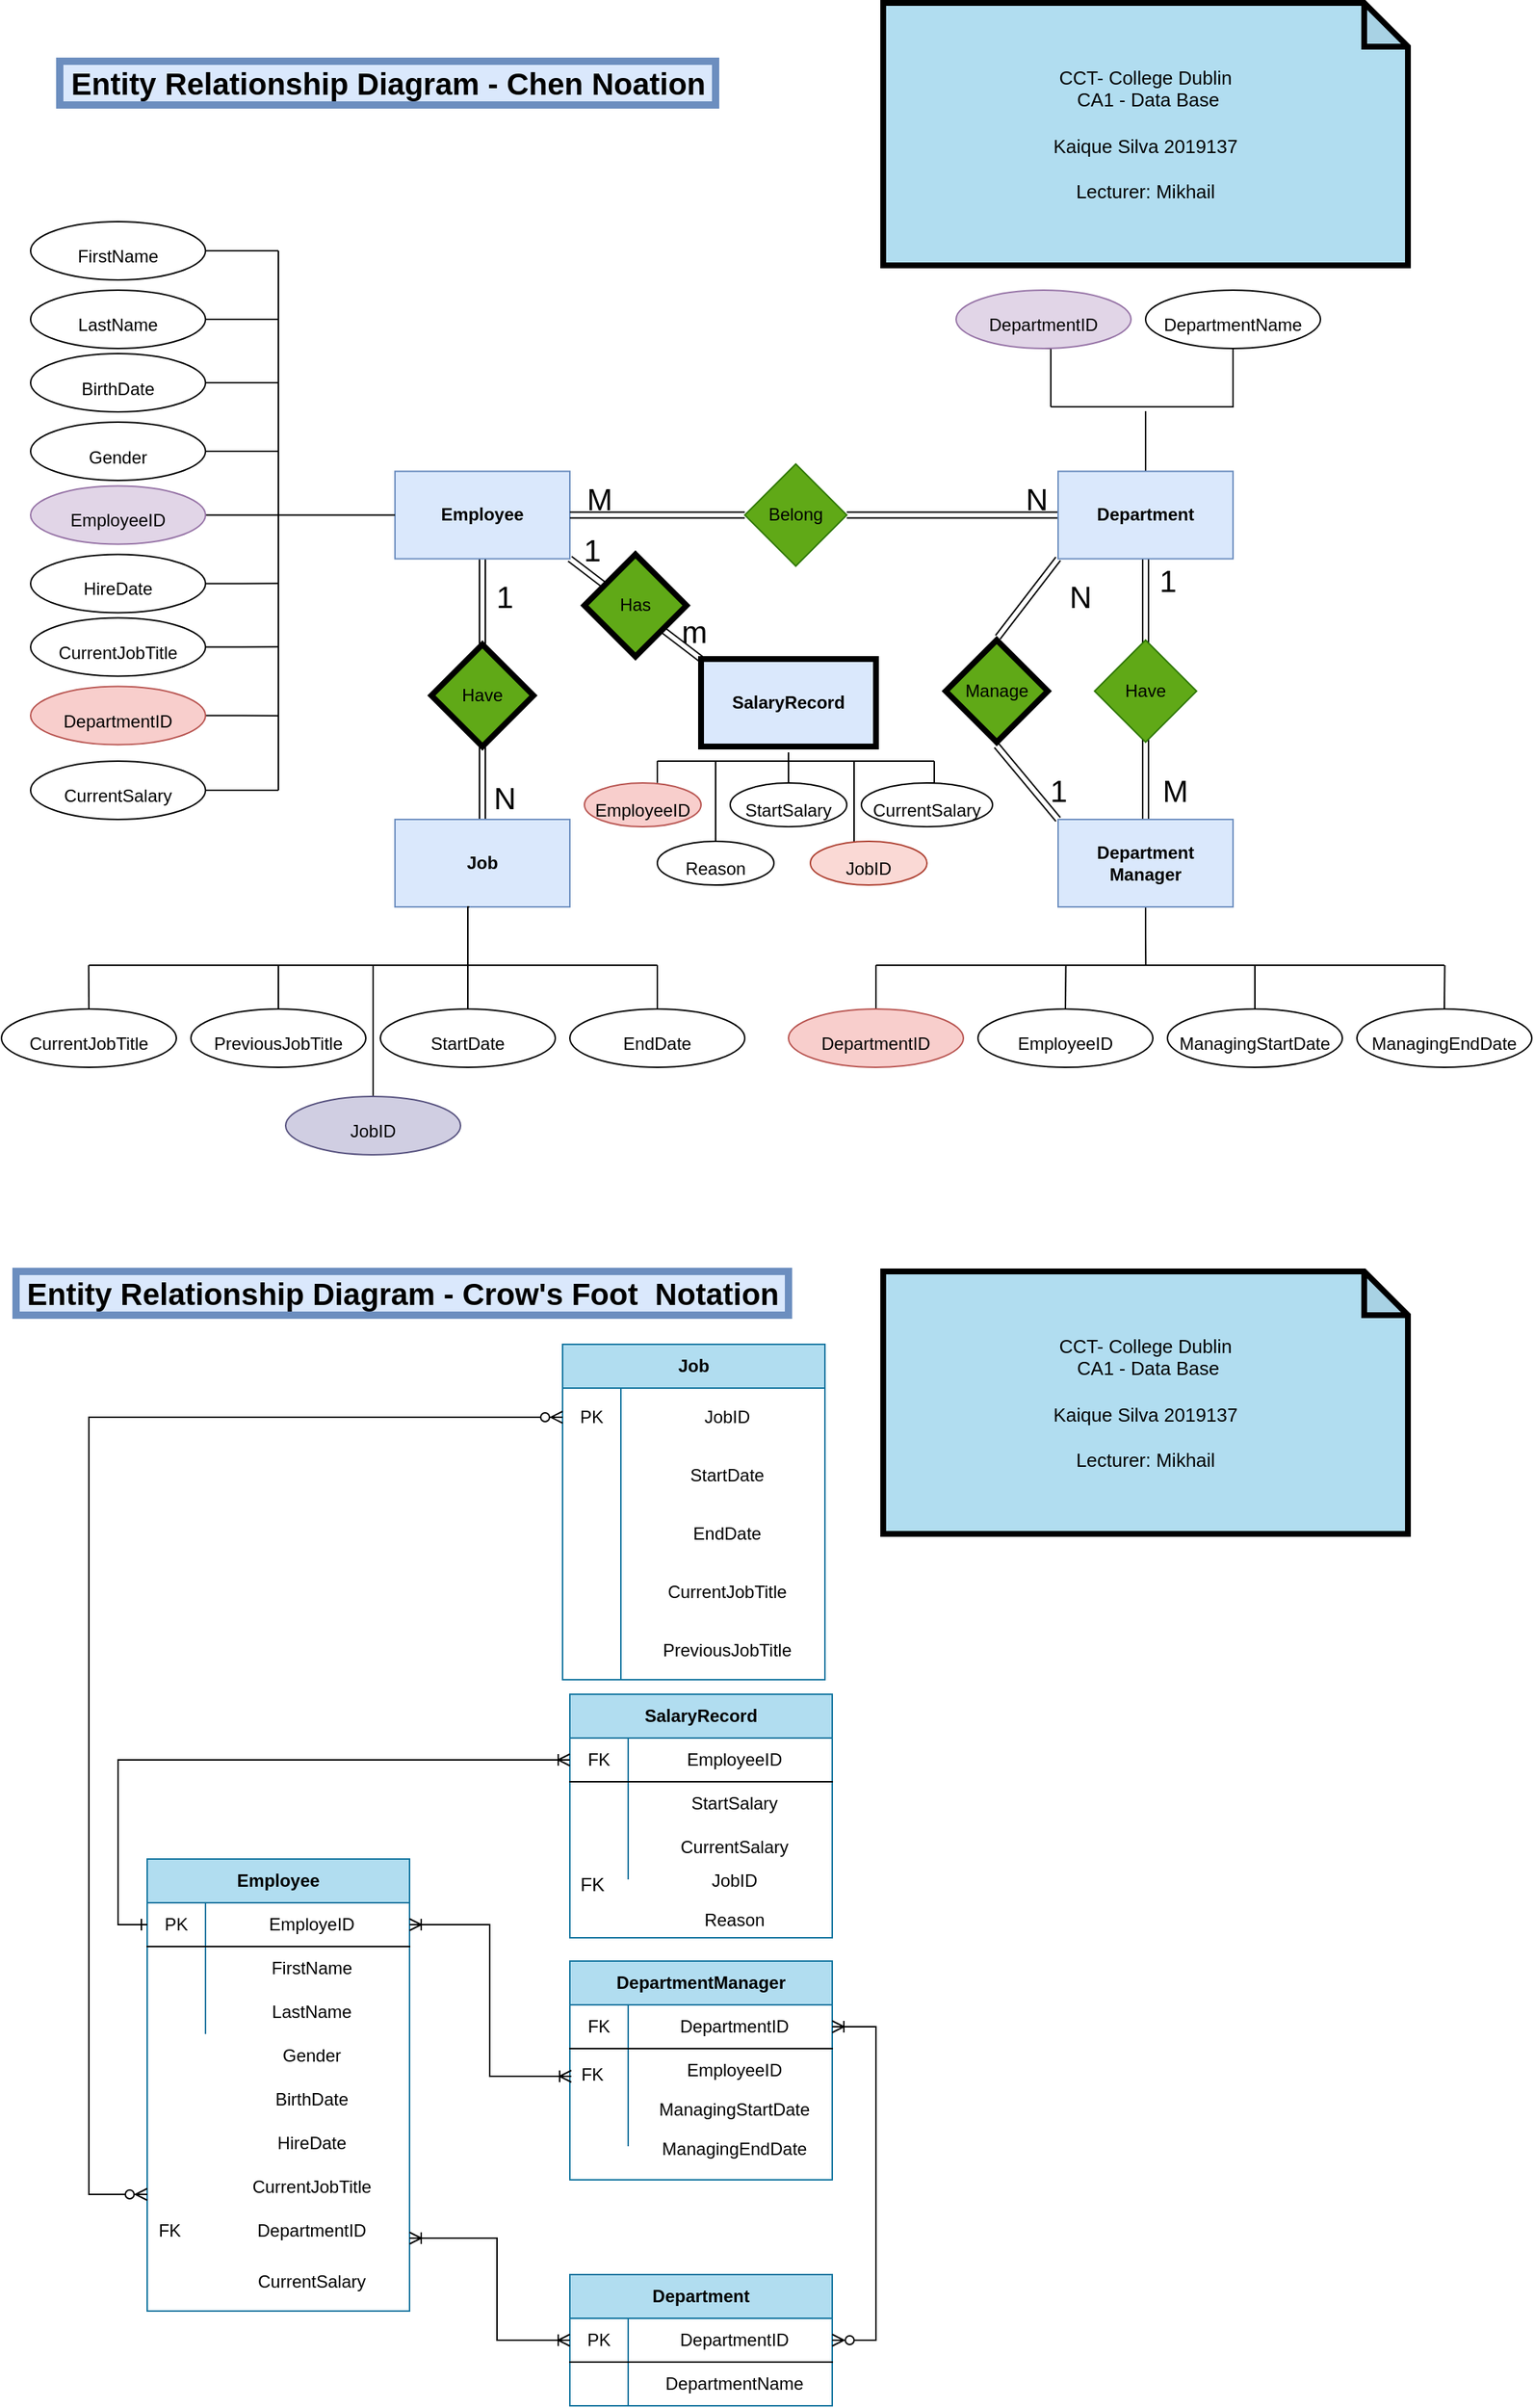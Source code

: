 <mxfile version="13.8.3" type="github">
  <diagram name="Page-1" id="dd472eb7-4b8b-5cd9-a60b-b15522922e76">
    <mxGraphModel dx="2250" dy="3247" grid="1" gridSize="10" guides="1" tooltips="1" connect="1" arrows="1" fold="1" page="1" pageScale="1" pageWidth="1100" pageHeight="850" background="none" math="0" shadow="0">
      <root>
        <mxCell id="0" />
        <mxCell id="1" parent="0" />
        <mxCell id="hXWdCOX5dW75Eq7yHCM4-23" value="Employee" style="shape=table;html=1;whiteSpace=wrap;startSize=30;container=1;collapsible=0;childLayout=tableLayout;fixedRows=1;rowLines=0;fontStyle=1;align=center;fillColor=#b1ddf0;strokeColor=#10739e;verticalAlign=middle;" vertex="1" parent="1">
          <mxGeometry x="-985" y="-1267" width="180" height="310" as="geometry" />
        </mxCell>
        <mxCell id="hXWdCOX5dW75Eq7yHCM4-24" value="" style="shape=partialRectangle;html=1;whiteSpace=wrap;collapsible=0;dropTarget=0;pointerEvents=0;fillColor=none;top=0;left=0;bottom=1;right=0;points=[[0,0.5],[1,0.5]];portConstraint=eastwest;align=center;verticalAlign=middle;" vertex="1" parent="hXWdCOX5dW75Eq7yHCM4-23">
          <mxGeometry y="30" width="180" height="30" as="geometry" />
        </mxCell>
        <mxCell id="hXWdCOX5dW75Eq7yHCM4-25" value="PK" style="shape=partialRectangle;html=1;whiteSpace=wrap;connectable=0;fillColor=none;top=0;left=0;bottom=0;right=0;overflow=hidden;align=center;verticalAlign=middle;" vertex="1" parent="hXWdCOX5dW75Eq7yHCM4-24">
          <mxGeometry width="40" height="30" as="geometry" />
        </mxCell>
        <mxCell id="hXWdCOX5dW75Eq7yHCM4-26" value="EmployeID" style="shape=partialRectangle;html=1;whiteSpace=wrap;connectable=0;fillColor=none;top=0;left=0;bottom=0;right=0;align=center;spacingLeft=6;overflow=hidden;verticalAlign=middle;" vertex="1" parent="hXWdCOX5dW75Eq7yHCM4-24">
          <mxGeometry x="40" width="140" height="30" as="geometry" />
        </mxCell>
        <mxCell id="hXWdCOX5dW75Eq7yHCM4-27" value="" style="shape=partialRectangle;html=1;whiteSpace=wrap;collapsible=0;dropTarget=0;pointerEvents=0;fillColor=none;top=0;left=0;bottom=0;right=0;points=[[0,0.5],[1,0.5]];portConstraint=eastwest;align=center;verticalAlign=middle;" vertex="1" parent="hXWdCOX5dW75Eq7yHCM4-23">
          <mxGeometry y="60" width="180" height="30" as="geometry" />
        </mxCell>
        <mxCell id="hXWdCOX5dW75Eq7yHCM4-28" value="" style="shape=partialRectangle;html=1;whiteSpace=wrap;connectable=0;fillColor=none;top=0;left=0;bottom=0;right=0;overflow=hidden;align=center;verticalAlign=middle;" vertex="1" parent="hXWdCOX5dW75Eq7yHCM4-27">
          <mxGeometry width="40" height="30" as="geometry" />
        </mxCell>
        <mxCell id="hXWdCOX5dW75Eq7yHCM4-29" value="FirstName" style="shape=partialRectangle;html=1;whiteSpace=wrap;connectable=0;fillColor=none;top=0;left=0;bottom=0;right=0;align=center;spacingLeft=6;overflow=hidden;verticalAlign=middle;" vertex="1" parent="hXWdCOX5dW75Eq7yHCM4-27">
          <mxGeometry x="40" width="140" height="30" as="geometry" />
        </mxCell>
        <mxCell id="hXWdCOX5dW75Eq7yHCM4-30" value="" style="shape=partialRectangle;html=1;whiteSpace=wrap;collapsible=0;dropTarget=0;pointerEvents=0;fillColor=none;top=0;left=0;bottom=0;right=0;points=[[0,0.5],[1,0.5]];portConstraint=eastwest;align=center;verticalAlign=middle;" vertex="1" parent="hXWdCOX5dW75Eq7yHCM4-23">
          <mxGeometry y="90" width="180" height="30" as="geometry" />
        </mxCell>
        <mxCell id="hXWdCOX5dW75Eq7yHCM4-31" value="" style="shape=partialRectangle;html=1;whiteSpace=wrap;connectable=0;fillColor=none;top=0;left=0;bottom=0;right=0;overflow=hidden;align=center;verticalAlign=middle;" vertex="1" parent="hXWdCOX5dW75Eq7yHCM4-30">
          <mxGeometry width="40" height="30" as="geometry" />
        </mxCell>
        <mxCell id="hXWdCOX5dW75Eq7yHCM4-32" value="LastName" style="shape=partialRectangle;html=1;whiteSpace=wrap;connectable=0;fillColor=none;top=0;left=0;bottom=0;right=0;align=center;spacingLeft=6;overflow=hidden;verticalAlign=middle;" vertex="1" parent="hXWdCOX5dW75Eq7yHCM4-30">
          <mxGeometry x="40" width="140" height="30" as="geometry" />
        </mxCell>
        <mxCell id="hXWdCOX5dW75Eq7yHCM4-33" value="Department" style="shape=table;html=1;whiteSpace=wrap;startSize=30;container=1;collapsible=0;childLayout=tableLayout;fixedRows=1;rowLines=0;fontStyle=1;align=center;fillColor=#b1ddf0;strokeColor=#10739e;verticalAlign=middle;" vertex="1" parent="1">
          <mxGeometry x="-695" y="-982" width="180" height="90" as="geometry" />
        </mxCell>
        <mxCell id="hXWdCOX5dW75Eq7yHCM4-34" value="" style="shape=partialRectangle;html=1;whiteSpace=wrap;collapsible=0;dropTarget=0;pointerEvents=0;fillColor=none;top=0;left=0;bottom=1;right=0;points=[[0,0.5],[1,0.5]];portConstraint=eastwest;align=center;verticalAlign=middle;" vertex="1" parent="hXWdCOX5dW75Eq7yHCM4-33">
          <mxGeometry y="30" width="180" height="30" as="geometry" />
        </mxCell>
        <mxCell id="hXWdCOX5dW75Eq7yHCM4-35" value="PK" style="shape=partialRectangle;html=1;whiteSpace=wrap;connectable=0;fillColor=none;top=0;left=0;bottom=0;right=0;overflow=hidden;align=center;verticalAlign=middle;" vertex="1" parent="hXWdCOX5dW75Eq7yHCM4-34">
          <mxGeometry width="40" height="30" as="geometry" />
        </mxCell>
        <mxCell id="hXWdCOX5dW75Eq7yHCM4-36" value="DepartmentID" style="shape=partialRectangle;html=1;whiteSpace=wrap;connectable=0;fillColor=none;top=0;left=0;bottom=0;right=0;align=center;spacingLeft=6;overflow=hidden;verticalAlign=middle;" vertex="1" parent="hXWdCOX5dW75Eq7yHCM4-34">
          <mxGeometry x="40" width="140" height="30" as="geometry" />
        </mxCell>
        <mxCell id="hXWdCOX5dW75Eq7yHCM4-37" value="" style="shape=partialRectangle;html=1;whiteSpace=wrap;collapsible=0;dropTarget=0;pointerEvents=0;fillColor=none;top=0;left=0;bottom=0;right=0;points=[[0,0.5],[1,0.5]];portConstraint=eastwest;align=center;verticalAlign=middle;" vertex="1" parent="hXWdCOX5dW75Eq7yHCM4-33">
          <mxGeometry y="60" width="180" height="30" as="geometry" />
        </mxCell>
        <mxCell id="hXWdCOX5dW75Eq7yHCM4-38" value="" style="shape=partialRectangle;html=1;whiteSpace=wrap;connectable=0;fillColor=none;top=0;left=0;bottom=0;right=0;overflow=hidden;align=center;verticalAlign=middle;" vertex="1" parent="hXWdCOX5dW75Eq7yHCM4-37">
          <mxGeometry width="40" height="30" as="geometry" />
        </mxCell>
        <mxCell id="hXWdCOX5dW75Eq7yHCM4-39" value="&lt;span style=&quot;color: rgba(0 , 0 , 0 , 0) ; font-family: monospace ; font-size: 0px&quot;&gt;%3CmxGraphModel%3E%3Croot%3E%3CmxCell%20id%3D%220%22%2F%3E%3CmxCell%20id%3D%221%22%20parent%3D%220%22%2F%3E%3CmxCell%20id%3D%222%22%20value%3D%224%22%20style%3D%22shape%3DpartialRectangle%3Bhtml%3D1%3BwhiteSpace%3Dwrap%3Bconnectable%3D0%3BfillColor%3Dnone%3Btop%3D0%3Bleft%3D0%3Bbottom%3D0%3Bright%3D0%3Boverflow%3Dhidden%3B%22%20vertex%3D%221%22%20parent%3D%221%22%3E%3CmxGeometry%20x%3D%22-960%22%20y%3D%22-660%22%20width%3D%2240%22%20height%3D%2230%22%20as%3D%22geometry%22%2F%3E%3C%2FmxCell%3E%3C%2Froot%3E%3C%2FmxGraphModel%3E&lt;/span&gt;&lt;span style=&quot;color: rgba(0 , 0 , 0 , 0) ; font-family: monospace ; font-size: 0px&quot;&gt;%3CmxGraphModel%3E%3Croot%3E%3CmxCell%20id%3D%220%22%2F%3E%3CmxCell%20id%3D%221%22%20parent%3D%220%22%2F%3E%3CmxCell%20id%3D%222%22%20value%3D%224%22%20style%3D%22shape%3DpartialRectangle%3Bhtml%3D1%3BwhiteSpace%3Dwrap%3Bconnectable%3D0%3BfillColor%3Dnone%3Btop%3D0%3Bleft%3D0%3Bbottom%3D0%3Bright%3D0%3Boverflow%3Dhidden%3B%22%20vertex%3D%221%22%20parent%3D%221%22%3E%3CmxGeometry%20x%3D%22-960%22%20y%3D%22-660%22%20width%3D%2240%22%20height%3D%2230%22%20as%3D%22geometry%22%2F%3E%3C%2FmxCell%3E%3C%2Froot%3E%3C%2FmxGraphModel%3E&lt;/span&gt;&lt;span style=&quot;color: rgba(0 , 0 , 0 , 0) ; font-family: monospace ; font-size: 0px&quot;&gt;%3CmxGraphModel%3E%3Croot%3E%3CmxCell%20id%3D%220%22%2F%3E%3CmxCell%20id%3D%221%22%20parent%3D%220%22%2F%3E%3CmxCell%20id%3D%222%22%20value%3D%224%22%20style%3D%22shape%3DpartialRectangle%3Bhtml%3D1%3BwhiteSpace%3Dwrap%3Bconnectable%3D0%3BfillColor%3Dnone%3Btop%3D0%3Bleft%3D0%3Bbottom%3D0%3Bright%3D0%3Boverflow%3Dhidden%3B%22%20vertex%3D%221%22%20parent%3D%221%22%3E%3CmxGeometry%20x%3D%22-960%22%20y%3D%22-660%22%20width%3D%2240%22%20height%3D%2230%22%20as%3D%22geometry%22%2F%3E%3C%2FmxCell%3E%3C%2Froot%3E%3C%2FmxGraphModel%3E&lt;/span&gt;" style="shape=partialRectangle;html=1;whiteSpace=wrap;connectable=0;fillColor=none;top=0;left=0;bottom=0;right=0;align=center;spacingLeft=6;overflow=hidden;verticalAlign=middle;" vertex="1" parent="hXWdCOX5dW75Eq7yHCM4-37">
          <mxGeometry x="40" width="140" height="30" as="geometry" />
        </mxCell>
        <mxCell id="hXWdCOX5dW75Eq7yHCM4-43" value="DepartmentManager" style="shape=table;html=1;whiteSpace=wrap;startSize=30;container=1;collapsible=0;childLayout=tableLayout;fixedRows=1;rowLines=0;fontStyle=1;align=center;shadow=0;fillColor=#b1ddf0;strokeColor=#10739e;verticalAlign=middle;" vertex="1" parent="1">
          <mxGeometry x="-695" y="-1197" width="180" height="150" as="geometry" />
        </mxCell>
        <mxCell id="hXWdCOX5dW75Eq7yHCM4-44" value="" style="shape=partialRectangle;html=1;whiteSpace=wrap;collapsible=0;dropTarget=0;pointerEvents=0;fillColor=none;top=0;left=0;bottom=1;right=0;points=[[0,0.5],[1,0.5]];portConstraint=eastwest;shadow=0;align=center;verticalAlign=middle;" vertex="1" parent="hXWdCOX5dW75Eq7yHCM4-43">
          <mxGeometry y="30" width="180" height="30" as="geometry" />
        </mxCell>
        <mxCell id="hXWdCOX5dW75Eq7yHCM4-45" value="FK" style="shape=partialRectangle;html=1;whiteSpace=wrap;connectable=0;fillColor=none;top=0;left=0;bottom=0;right=0;overflow=hidden;shadow=0;align=center;verticalAlign=middle;" vertex="1" parent="hXWdCOX5dW75Eq7yHCM4-44">
          <mxGeometry width="40" height="30" as="geometry" />
        </mxCell>
        <mxCell id="hXWdCOX5dW75Eq7yHCM4-46" value="DepartmentID" style="shape=partialRectangle;html=1;whiteSpace=wrap;connectable=0;fillColor=none;top=0;left=0;bottom=0;right=0;align=center;spacingLeft=6;overflow=hidden;shadow=0;verticalAlign=middle;" vertex="1" parent="hXWdCOX5dW75Eq7yHCM4-44">
          <mxGeometry x="40" width="140" height="30" as="geometry" />
        </mxCell>
        <mxCell id="hXWdCOX5dW75Eq7yHCM4-47" value="" style="shape=partialRectangle;html=1;whiteSpace=wrap;collapsible=0;dropTarget=0;pointerEvents=0;fillColor=none;top=0;left=0;bottom=0;right=0;points=[[0,0.5],[1,0.5]];portConstraint=eastwest;shadow=0;align=center;verticalAlign=middle;" vertex="1" parent="hXWdCOX5dW75Eq7yHCM4-43">
          <mxGeometry y="60" width="180" height="30" as="geometry" />
        </mxCell>
        <mxCell id="hXWdCOX5dW75Eq7yHCM4-48" value="" style="shape=partialRectangle;html=1;whiteSpace=wrap;connectable=0;fillColor=none;top=0;left=0;bottom=0;right=0;overflow=hidden;shadow=0;align=center;verticalAlign=middle;" vertex="1" parent="hXWdCOX5dW75Eq7yHCM4-47">
          <mxGeometry width="40" height="30" as="geometry" />
        </mxCell>
        <mxCell id="hXWdCOX5dW75Eq7yHCM4-49" value="EmployeeID" style="shape=partialRectangle;html=1;whiteSpace=wrap;connectable=0;fillColor=none;top=0;left=0;bottom=0;right=0;align=center;spacingLeft=6;overflow=hidden;shadow=0;verticalAlign=middle;" vertex="1" parent="hXWdCOX5dW75Eq7yHCM4-47">
          <mxGeometry x="40" width="140" height="30" as="geometry" />
        </mxCell>
        <mxCell id="hXWdCOX5dW75Eq7yHCM4-50" value="" style="shape=partialRectangle;html=1;whiteSpace=wrap;collapsible=0;dropTarget=0;pointerEvents=0;fillColor=none;top=0;left=0;bottom=0;right=0;points=[[0,0.5],[1,0.5]];portConstraint=eastwest;shadow=0;align=center;verticalAlign=middle;" vertex="1" parent="hXWdCOX5dW75Eq7yHCM4-43">
          <mxGeometry y="90" width="180" height="37" as="geometry" />
        </mxCell>
        <mxCell id="hXWdCOX5dW75Eq7yHCM4-51" value="" style="shape=partialRectangle;html=1;whiteSpace=wrap;connectable=0;fillColor=none;top=0;left=0;bottom=0;right=0;overflow=hidden;shadow=0;align=center;verticalAlign=middle;" vertex="1" parent="hXWdCOX5dW75Eq7yHCM4-50">
          <mxGeometry width="40" height="37" as="geometry" />
        </mxCell>
        <mxCell id="hXWdCOX5dW75Eq7yHCM4-52" value="" style="shape=partialRectangle;html=1;whiteSpace=wrap;connectable=0;fillColor=none;top=0;left=0;bottom=0;right=0;align=center;spacingLeft=6;overflow=hidden;shadow=0;verticalAlign=middle;" vertex="1" parent="hXWdCOX5dW75Eq7yHCM4-50">
          <mxGeometry x="40" width="140" height="37" as="geometry" />
        </mxCell>
        <mxCell id="hXWdCOX5dW75Eq7yHCM4-53" value="Job" style="shape=table;html=1;whiteSpace=wrap;startSize=30;container=1;collapsible=0;childLayout=tableLayout;fixedRows=1;rowLines=0;fontStyle=1;align=center;fillColor=#b1ddf0;strokeColor=#10739e;verticalAlign=middle;" vertex="1" parent="1">
          <mxGeometry x="-700" y="-1620" width="180" height="230" as="geometry" />
        </mxCell>
        <mxCell id="hXWdCOX5dW75Eq7yHCM4-57" value="" style="shape=partialRectangle;html=1;whiteSpace=wrap;collapsible=0;dropTarget=0;pointerEvents=0;fillColor=none;top=0;left=0;bottom=0;right=0;points=[[0,0.5],[1,0.5]];portConstraint=eastwest;align=center;verticalAlign=middle;" vertex="1" parent="hXWdCOX5dW75Eq7yHCM4-53">
          <mxGeometry y="30" width="180" height="40" as="geometry" />
        </mxCell>
        <mxCell id="hXWdCOX5dW75Eq7yHCM4-58" value="PK" style="shape=partialRectangle;html=1;whiteSpace=wrap;connectable=0;fillColor=none;top=0;left=0;bottom=0;right=0;overflow=hidden;align=center;verticalAlign=middle;" vertex="1" parent="hXWdCOX5dW75Eq7yHCM4-57">
          <mxGeometry width="40" height="40" as="geometry" />
        </mxCell>
        <mxCell id="hXWdCOX5dW75Eq7yHCM4-59" value="JobID" style="shape=partialRectangle;html=1;whiteSpace=wrap;connectable=0;fillColor=none;top=0;left=0;bottom=0;right=0;align=center;spacingLeft=6;overflow=hidden;verticalAlign=middle;" vertex="1" parent="hXWdCOX5dW75Eq7yHCM4-57">
          <mxGeometry x="40" width="140" height="40" as="geometry" />
        </mxCell>
        <mxCell id="hXWdCOX5dW75Eq7yHCM4-227" value="" style="shape=partialRectangle;html=1;whiteSpace=wrap;collapsible=0;dropTarget=0;pointerEvents=0;fillColor=none;top=0;left=0;bottom=0;right=0;points=[[0,0.5],[1,0.5]];portConstraint=eastwest;align=center;verticalAlign=middle;" vertex="1" parent="hXWdCOX5dW75Eq7yHCM4-53">
          <mxGeometry y="70" width="180" height="40" as="geometry" />
        </mxCell>
        <mxCell id="hXWdCOX5dW75Eq7yHCM4-228" value="" style="shape=partialRectangle;html=1;whiteSpace=wrap;connectable=0;fillColor=none;top=0;left=0;bottom=0;right=0;overflow=hidden;align=center;verticalAlign=middle;" vertex="1" parent="hXWdCOX5dW75Eq7yHCM4-227">
          <mxGeometry width="40" height="40" as="geometry" />
        </mxCell>
        <mxCell id="hXWdCOX5dW75Eq7yHCM4-229" value="StartDate" style="shape=partialRectangle;html=1;whiteSpace=wrap;connectable=0;fillColor=none;top=0;left=0;bottom=0;right=0;align=center;spacingLeft=6;overflow=hidden;verticalAlign=middle;" vertex="1" parent="hXWdCOX5dW75Eq7yHCM4-227">
          <mxGeometry x="40" width="140" height="40" as="geometry" />
        </mxCell>
        <mxCell id="hXWdCOX5dW75Eq7yHCM4-230" value="" style="shape=partialRectangle;html=1;whiteSpace=wrap;collapsible=0;dropTarget=0;pointerEvents=0;fillColor=none;top=0;left=0;bottom=0;right=0;points=[[0,0.5],[1,0.5]];portConstraint=eastwest;align=center;verticalAlign=middle;" vertex="1" parent="hXWdCOX5dW75Eq7yHCM4-53">
          <mxGeometry y="110" width="180" height="40" as="geometry" />
        </mxCell>
        <mxCell id="hXWdCOX5dW75Eq7yHCM4-231" value="" style="shape=partialRectangle;html=1;whiteSpace=wrap;connectable=0;fillColor=none;top=0;left=0;bottom=0;right=0;overflow=hidden;align=center;verticalAlign=middle;" vertex="1" parent="hXWdCOX5dW75Eq7yHCM4-230">
          <mxGeometry width="40" height="40" as="geometry" />
        </mxCell>
        <mxCell id="hXWdCOX5dW75Eq7yHCM4-232" value="EndDate" style="shape=partialRectangle;html=1;whiteSpace=wrap;connectable=0;fillColor=none;top=0;left=0;bottom=0;right=0;align=center;spacingLeft=6;overflow=hidden;verticalAlign=middle;" vertex="1" parent="hXWdCOX5dW75Eq7yHCM4-230">
          <mxGeometry x="40" width="140" height="40" as="geometry" />
        </mxCell>
        <mxCell id="hXWdCOX5dW75Eq7yHCM4-559" value="" style="shape=partialRectangle;html=1;whiteSpace=wrap;collapsible=0;dropTarget=0;pointerEvents=0;fillColor=none;top=0;left=0;bottom=0;right=0;points=[[0,0.5],[1,0.5]];portConstraint=eastwest;align=center;verticalAlign=middle;" vertex="1" parent="hXWdCOX5dW75Eq7yHCM4-53">
          <mxGeometry y="150" width="180" height="40" as="geometry" />
        </mxCell>
        <mxCell id="hXWdCOX5dW75Eq7yHCM4-560" value="" style="shape=partialRectangle;html=1;whiteSpace=wrap;connectable=0;fillColor=none;top=0;left=0;bottom=0;right=0;overflow=hidden;align=center;verticalAlign=middle;" vertex="1" parent="hXWdCOX5dW75Eq7yHCM4-559">
          <mxGeometry width="40" height="40" as="geometry" />
        </mxCell>
        <mxCell id="hXWdCOX5dW75Eq7yHCM4-561" value="CurrentJobTitle" style="shape=partialRectangle;html=1;whiteSpace=wrap;connectable=0;fillColor=none;top=0;left=0;bottom=0;right=0;align=center;spacingLeft=6;overflow=hidden;verticalAlign=middle;" vertex="1" parent="hXWdCOX5dW75Eq7yHCM4-559">
          <mxGeometry x="40" width="140" height="40" as="geometry" />
        </mxCell>
        <mxCell id="hXWdCOX5dW75Eq7yHCM4-574" value="" style="shape=partialRectangle;html=1;whiteSpace=wrap;collapsible=0;dropTarget=0;pointerEvents=0;fillColor=none;top=0;left=0;bottom=0;right=0;points=[[0,0.5],[1,0.5]];portConstraint=eastwest;align=center;verticalAlign=middle;" vertex="1" parent="hXWdCOX5dW75Eq7yHCM4-53">
          <mxGeometry y="190" width="180" height="40" as="geometry" />
        </mxCell>
        <mxCell id="hXWdCOX5dW75Eq7yHCM4-575" value="" style="shape=partialRectangle;html=1;whiteSpace=wrap;connectable=0;fillColor=none;top=0;left=0;bottom=0;right=0;overflow=hidden;align=center;verticalAlign=middle;" vertex="1" parent="hXWdCOX5dW75Eq7yHCM4-574">
          <mxGeometry width="40" height="40" as="geometry" />
        </mxCell>
        <mxCell id="hXWdCOX5dW75Eq7yHCM4-576" value="PreviousJobTitle" style="shape=partialRectangle;html=1;whiteSpace=wrap;connectable=0;fillColor=none;top=0;left=0;bottom=0;right=0;align=center;spacingLeft=6;overflow=hidden;verticalAlign=middle;" vertex="1" parent="hXWdCOX5dW75Eq7yHCM4-574">
          <mxGeometry x="40" width="140" height="40" as="geometry" />
        </mxCell>
        <mxCell id="hXWdCOX5dW75Eq7yHCM4-74" value="Gender" style="shape=partialRectangle;html=1;whiteSpace=wrap;connectable=0;fillColor=none;top=0;left=0;bottom=0;right=0;align=center;spacingLeft=6;overflow=hidden;verticalAlign=middle;" vertex="1" parent="1">
          <mxGeometry x="-945" y="-1147" width="140" height="30" as="geometry" />
        </mxCell>
        <mxCell id="hXWdCOX5dW75Eq7yHCM4-76" value="HireDate" style="shape=partialRectangle;html=1;whiteSpace=wrap;connectable=0;fillColor=none;top=0;left=0;bottom=0;right=0;align=center;spacingLeft=6;overflow=hidden;verticalAlign=middle;" vertex="1" parent="1">
          <mxGeometry x="-945" y="-1087" width="140" height="30" as="geometry" />
        </mxCell>
        <mxCell id="hXWdCOX5dW75Eq7yHCM4-80" value="CurrentJobTitle" style="shape=partialRectangle;html=1;whiteSpace=wrap;connectable=0;fillColor=none;top=0;left=0;bottom=0;right=0;align=center;spacingLeft=6;overflow=hidden;verticalAlign=middle;" vertex="1" parent="1">
          <mxGeometry x="-945" y="-1057" width="140" height="30" as="geometry" />
        </mxCell>
        <mxCell id="hXWdCOX5dW75Eq7yHCM4-82" value="DepartmentName" style="shape=partialRectangle;html=1;whiteSpace=wrap;connectable=0;fillColor=none;top=0;left=0;bottom=0;right=0;align=center;spacingLeft=6;overflow=hidden;verticalAlign=middle;" vertex="1" parent="1">
          <mxGeometry x="-655" y="-922" width="140" height="30" as="geometry" />
        </mxCell>
        <mxCell id="hXWdCOX5dW75Eq7yHCM4-83" value="DepartmentID" style="shape=partialRectangle;html=1;whiteSpace=wrap;connectable=0;fillColor=none;top=0;left=0;bottom=0;right=0;align=center;spacingLeft=6;overflow=hidden;verticalAlign=middle;" vertex="1" parent="1">
          <mxGeometry x="-945" y="-1027" width="140" height="30" as="geometry" />
        </mxCell>
        <mxCell id="hXWdCOX5dW75Eq7yHCM4-86" value="BirthDate" style="shape=partialRectangle;html=1;whiteSpace=wrap;connectable=0;fillColor=none;top=0;left=0;bottom=0;right=0;align=center;spacingLeft=6;overflow=hidden;verticalAlign=middle;" vertex="1" parent="1">
          <mxGeometry x="-945" y="-1117" width="140" height="30" as="geometry" />
        </mxCell>
        <mxCell id="hXWdCOX5dW75Eq7yHCM4-90" value="&lt;span style=&quot;&quot;&gt;ManagingStartDate&lt;/span&gt;" style="shape=partialRectangle;html=1;whiteSpace=wrap;connectable=0;fillColor=none;top=0;left=0;bottom=0;right=0;align=center;spacingLeft=6;overflow=hidden;shadow=0;verticalAlign=middle;" vertex="1" parent="1">
          <mxGeometry x="-655" y="-1110" width="140" height="30" as="geometry" />
        </mxCell>
        <mxCell id="hXWdCOX5dW75Eq7yHCM4-515" style="edgeStyle=orthogonalEdgeStyle;rounded=0;orthogonalLoop=1;jettySize=auto;html=1;exitX=1;exitY=0.5;exitDx=0;exitDy=0;entryX=0;entryY=0.5;entryDx=0;entryDy=0;startArrow=none;startFill=0;endArrow=none;endFill=0;fontSize=21;shape=link;align=center;verticalAlign=middle;" edge="1" parent="1" source="hXWdCOX5dW75Eq7yHCM4-516" target="hXWdCOX5dW75Eq7yHCM4-173">
          <mxGeometry relative="1" as="geometry" />
        </mxCell>
        <mxCell id="hXWdCOX5dW75Eq7yHCM4-521" style="rounded=0;orthogonalLoop=1;jettySize=auto;html=1;exitX=0.5;exitY=1;exitDx=0;exitDy=0;startArrow=none;startFill=0;endArrow=none;endFill=0;fontSize=21;shape=link;align=center;verticalAlign=middle;" edge="1" parent="1" source="hXWdCOX5dW75Eq7yHCM4-118" target="hXWdCOX5dW75Eq7yHCM4-159">
          <mxGeometry relative="1" as="geometry" />
        </mxCell>
        <mxCell id="hXWdCOX5dW75Eq7yHCM4-118" value="&lt;b&gt;Employee&lt;/b&gt;" style="rounded=0;whiteSpace=wrap;html=1;fillColor=#dae8fc;strokeColor=#6c8ebf;align=center;verticalAlign=middle;" vertex="1" parent="1">
          <mxGeometry x="-815" y="-2218.75" width="120" height="60" as="geometry" />
        </mxCell>
        <mxCell id="hXWdCOX5dW75Eq7yHCM4-159" value="&lt;b&gt;Job&lt;/b&gt;" style="rounded=0;whiteSpace=wrap;html=1;fillColor=#dae8fc;strokeColor=#6c8ebf;align=center;verticalAlign=middle;" vertex="1" parent="1">
          <mxGeometry x="-815" y="-1980" width="120" height="60" as="geometry" />
        </mxCell>
        <mxCell id="hXWdCOX5dW75Eq7yHCM4-513" style="edgeStyle=orthogonalEdgeStyle;rounded=0;orthogonalLoop=1;jettySize=auto;html=1;startArrow=none;startFill=0;endArrow=none;endFill=0;fontSize=21;align=center;verticalAlign=middle;" edge="1" parent="1" source="hXWdCOX5dW75Eq7yHCM4-173">
          <mxGeometry relative="1" as="geometry">
            <mxPoint x="-300" y="-2260" as="targetPoint" />
            <Array as="points">
              <mxPoint x="-300" y="-2260" />
              <mxPoint x="-300" y="-2260" />
            </Array>
          </mxGeometry>
        </mxCell>
        <mxCell id="hXWdCOX5dW75Eq7yHCM4-518" style="edgeStyle=orthogonalEdgeStyle;rounded=0;orthogonalLoop=1;jettySize=auto;html=1;exitX=0.5;exitY=1;exitDx=0;exitDy=0;startArrow=none;startFill=0;endArrow=none;endFill=0;fontSize=21;shape=link;align=center;verticalAlign=middle;" edge="1" parent="1" source="hXWdCOX5dW75Eq7yHCM4-173" target="hXWdCOX5dW75Eq7yHCM4-174">
          <mxGeometry relative="1" as="geometry" />
        </mxCell>
        <mxCell id="hXWdCOX5dW75Eq7yHCM4-173" value="&lt;b&gt;Department&lt;/b&gt;" style="rounded=0;whiteSpace=wrap;html=1;fillColor=#dae8fc;strokeColor=#6c8ebf;align=center;verticalAlign=middle;" vertex="1" parent="1">
          <mxGeometry x="-360" y="-2218.75" width="120" height="60" as="geometry" />
        </mxCell>
        <mxCell id="hXWdCOX5dW75Eq7yHCM4-504" style="edgeStyle=orthogonalEdgeStyle;rounded=0;orthogonalLoop=1;jettySize=auto;html=1;exitX=0.5;exitY=1;exitDx=0;exitDy=0;startArrow=none;startFill=0;endArrow=none;endFill=0;fontSize=21;align=center;verticalAlign=middle;" edge="1" parent="1" source="hXWdCOX5dW75Eq7yHCM4-174">
          <mxGeometry relative="1" as="geometry">
            <mxPoint x="-299.857" y="-1880" as="targetPoint" />
          </mxGeometry>
        </mxCell>
        <mxCell id="hXWdCOX5dW75Eq7yHCM4-174" value="&lt;b&gt;Department Manager&lt;/b&gt;" style="rounded=0;whiteSpace=wrap;html=1;fillColor=#dae8fc;strokeColor=#6c8ebf;align=center;verticalAlign=middle;" vertex="1" parent="1">
          <mxGeometry x="-360" y="-1980" width="120" height="60" as="geometry" />
        </mxCell>
        <mxCell id="hXWdCOX5dW75Eq7yHCM4-223" value="CurrentSalary" style="shape=partialRectangle;html=1;whiteSpace=wrap;connectable=0;fillColor=none;top=0;left=0;bottom=0;right=0;align=center;spacingLeft=6;overflow=hidden;verticalAlign=middle;" vertex="1" parent="1">
          <mxGeometry x="-945" y="-992" width="140" height="30" as="geometry" />
        </mxCell>
        <mxCell id="hXWdCOX5dW75Eq7yHCM4-236" value="&lt;span style=&quot;color: rgba(0 , 0 , 0 , 0) ; font-family: monospace ; font-size: 0px&quot;&gt;%3CmxGraphModel%3E%3Croot%3E%3CmxCell%20id%3D%220%22%2F%3E%3CmxCell%20id%3D%221%22%20parent%3D%220%22%2F%3E%3CmxCell%20id%3D%222%22%20value%3D%22%26lt%3Bspan%20style%3D%26quot%3Btext-align%3A%20center%26quot%3B%26gt%3BManagingEndDate%26lt%3B%2Fspan%26gt%3B%22%20style%3D%22shape%3DpartialRectangle%3Bhtml%3D1%3BwhiteSpace%3Dwrap%3Bconnectable%3D0%3BfillColor%3Dnone%3Btop%3D0%3Bleft%3D0%3Bbottom%3D0%3Bright%3D0%3Balign%3Dleft%3BspacingLeft%3D6%3Boverflow%3Dhidden%3B%22%20vertex%3D%221%22%20parent%3D%221%22%3E%3CmxGeometry%20x%3D%22530%22%20y%3D%22-845%22%20width%3D%22140%22%20height%3D%2220%22%20as%3D%22geometry%22%2F%3E%3C%2FmxCell%3E%3C%2Froot%3E%3C%2FmxGraphModel%3E&lt;/span&gt;&lt;span style=&quot;color: rgba(0 , 0 , 0 , 0) ; font-family: monospace ; font-size: 0px&quot;&gt;%3CmxGraphModel%3E%3Croot%3E%3CmxCell%20id%3D%220%22%2F%3E%3CmxCell%20id%3D%221%22%20parent%3D%220%22%2F%3E%3CmxCell%20id%3D%222%22%20value%3D%22%26lt%3Bspan%20style%3D%26quot%3Btext-align%3A%20center%26quot%3B%26gt%3BManagingEndDate%26lt%3B%2Fspan%26gt%3B%22%20style%3D%22shape%3DpartialRectangle%3Bhtml%3D1%3BwhiteSpace%3Dwrap%3Bconnectable%3D0%3BfillColor%3Dnone%3Btop%3D0%3Bleft%3D0%3Bbottom%3D0%3Bright%3D0%3Balign%3Dleft%3BspacingLeft%3D6%3Boverflow%3Dhidden%3B%22%20vertex%3D%221%22%20parent%3D%221%22%3E%3CmxGeometry%20x%3D%22530%22%20y%3D%22-845%22%20width%3D%22140%22%20height%3D%2220%22%20as%3D%22geometry%22%2F%3E%3C%2FmxCell%3E%3C%2Froot%3E%3C%2FmxGraphModel%3E&lt;/span&gt;" style="text;html=1;align=center;verticalAlign=middle;resizable=0;points=[];autosize=1;shadow=0;" vertex="1" parent="1">
          <mxGeometry x="-615" y="-1070" width="20" height="20" as="geometry" />
        </mxCell>
        <mxCell id="hXWdCOX5dW75Eq7yHCM4-237" value="&lt;span style=&quot;&quot;&gt;ManagingEndDate&lt;/span&gt;" style="shape=partialRectangle;html=1;whiteSpace=wrap;connectable=0;fillColor=none;top=0;left=0;bottom=0;right=0;align=center;spacingLeft=6;overflow=hidden;shadow=0;verticalAlign=middle;" vertex="1" parent="1">
          <mxGeometry x="-655" y="-1080" width="140" height="23" as="geometry" />
        </mxCell>
        <mxCell id="hXWdCOX5dW75Eq7yHCM4-238" value="FK" style="text;html=1;align=center;verticalAlign=middle;resizable=0;points=[];autosize=1;" vertex="1" parent="1">
          <mxGeometry x="-985" y="-1022" width="30" height="20" as="geometry" />
        </mxCell>
        <mxCell id="hXWdCOX5dW75Eq7yHCM4-239" style="edgeStyle=orthogonalEdgeStyle;rounded=0;orthogonalLoop=1;jettySize=auto;html=1;entryX=0;entryY=0.5;entryDx=0;entryDy=0;startArrow=ERoneToMany;startFill=0;endArrow=ERoneToMany;endFill=0;align=center;verticalAlign=middle;" edge="1" parent="1" target="hXWdCOX5dW75Eq7yHCM4-34">
          <mxGeometry relative="1" as="geometry">
            <mxPoint x="-805" y="-1007" as="sourcePoint" />
            <Array as="points">
              <mxPoint x="-805" y="-1007" />
              <mxPoint x="-745" y="-1007" />
            </Array>
          </mxGeometry>
        </mxCell>
        <mxCell id="hXWdCOX5dW75Eq7yHCM4-255" style="edgeStyle=orthogonalEdgeStyle;rounded=0;orthogonalLoop=1;jettySize=auto;html=1;exitX=0;exitY=0.5;exitDx=0;exitDy=0;startArrow=ERzeroToMany;startFill=1;endArrow=ERzeroToMany;endFill=1;align=center;verticalAlign=middle;" edge="1" parent="1" source="hXWdCOX5dW75Eq7yHCM4-57">
          <mxGeometry relative="1" as="geometry">
            <mxPoint x="-985" y="-1037" as="targetPoint" />
            <Array as="points">
              <mxPoint x="-1025" y="-1570" />
              <mxPoint x="-1025" y="-1037" />
            </Array>
          </mxGeometry>
        </mxCell>
        <mxCell id="hXWdCOX5dW75Eq7yHCM4-257" style="edgeStyle=orthogonalEdgeStyle;rounded=0;orthogonalLoop=1;jettySize=auto;html=1;exitX=1;exitY=0.5;exitDx=0;exitDy=0;startArrow=ERzeroToMany;startFill=1;endArrow=ERoneToMany;endFill=0;entryX=1;entryY=0.5;entryDx=0;entryDy=0;align=center;verticalAlign=middle;" edge="1" parent="1" source="hXWdCOX5dW75Eq7yHCM4-34" target="hXWdCOX5dW75Eq7yHCM4-44">
          <mxGeometry relative="1" as="geometry">
            <mxPoint x="-465" y="-1227" as="targetPoint" />
            <Array as="points">
              <mxPoint x="-485" y="-937" />
              <mxPoint x="-485" y="-1152" />
            </Array>
          </mxGeometry>
        </mxCell>
        <mxCell id="hXWdCOX5dW75Eq7yHCM4-258" value="" style="shape=partialRectangle;html=1;whiteSpace=wrap;connectable=0;fillColor=none;top=0;left=0;bottom=0;right=0;align=center;spacingLeft=6;overflow=hidden;verticalAlign=middle;" vertex="1" parent="1">
          <mxGeometry x="-655" y="-1077" width="140" height="80" as="geometry" />
        </mxCell>
        <mxCell id="hXWdCOX5dW75Eq7yHCM4-262" value="FK" style="text;html=1;align=center;verticalAlign=middle;resizable=0;points=[];autosize=1;shadow=0;" vertex="1" parent="1">
          <mxGeometry x="-695" y="-1129.5" width="30" height="20" as="geometry" />
        </mxCell>
        <mxCell id="hXWdCOX5dW75Eq7yHCM4-266" style="edgeStyle=orthogonalEdgeStyle;rounded=0;orthogonalLoop=1;jettySize=auto;html=1;exitX=1;exitY=0.5;exitDx=0;exitDy=0;entryX=0.033;entryY=0.575;entryDx=0;entryDy=0;entryPerimeter=0;startArrow=ERoneToMany;startFill=0;endArrow=ERoneToMany;endFill=0;align=center;verticalAlign=middle;" edge="1" parent="1" source="hXWdCOX5dW75Eq7yHCM4-24" target="hXWdCOX5dW75Eq7yHCM4-262">
          <mxGeometry relative="1" as="geometry" />
        </mxCell>
        <mxCell id="hXWdCOX5dW75Eq7yHCM4-287" value="SalaryRecord" style="shape=table;html=1;whiteSpace=wrap;startSize=30;container=1;collapsible=0;childLayout=tableLayout;fixedRows=1;rowLines=0;fontStyle=1;align=center;shadow=0;fillColor=#b1ddf0;strokeColor=#10739e;verticalAlign=middle;" vertex="1" parent="1">
          <mxGeometry x="-695" y="-1380" width="180" height="167" as="geometry" />
        </mxCell>
        <mxCell id="hXWdCOX5dW75Eq7yHCM4-288" value="" style="shape=partialRectangle;html=1;whiteSpace=wrap;collapsible=0;dropTarget=0;pointerEvents=0;fillColor=none;top=0;left=0;bottom=1;right=0;points=[[0,0.5],[1,0.5]];portConstraint=eastwest;shadow=0;align=center;verticalAlign=middle;" vertex="1" parent="hXWdCOX5dW75Eq7yHCM4-287">
          <mxGeometry y="30" width="180" height="30" as="geometry" />
        </mxCell>
        <mxCell id="hXWdCOX5dW75Eq7yHCM4-289" value="FK" style="shape=partialRectangle;html=1;whiteSpace=wrap;connectable=0;fillColor=none;top=0;left=0;bottom=0;right=0;overflow=hidden;shadow=0;align=center;verticalAlign=middle;" vertex="1" parent="hXWdCOX5dW75Eq7yHCM4-288">
          <mxGeometry width="40" height="30" as="geometry" />
        </mxCell>
        <mxCell id="hXWdCOX5dW75Eq7yHCM4-290" value="EmployeeID" style="shape=partialRectangle;html=1;whiteSpace=wrap;connectable=0;fillColor=none;top=0;left=0;bottom=0;right=0;align=center;spacingLeft=6;overflow=hidden;shadow=0;verticalAlign=middle;" vertex="1" parent="hXWdCOX5dW75Eq7yHCM4-288">
          <mxGeometry x="40" width="140" height="30" as="geometry" />
        </mxCell>
        <mxCell id="hXWdCOX5dW75Eq7yHCM4-291" value="" style="shape=partialRectangle;html=1;whiteSpace=wrap;collapsible=0;dropTarget=0;pointerEvents=0;fillColor=none;top=0;left=0;bottom=0;right=0;points=[[0,0.5],[1,0.5]];portConstraint=eastwest;shadow=0;align=center;verticalAlign=middle;" vertex="1" parent="hXWdCOX5dW75Eq7yHCM4-287">
          <mxGeometry y="60" width="180" height="30" as="geometry" />
        </mxCell>
        <mxCell id="hXWdCOX5dW75Eq7yHCM4-292" value="" style="shape=partialRectangle;html=1;whiteSpace=wrap;connectable=0;fillColor=none;top=0;left=0;bottom=0;right=0;overflow=hidden;shadow=0;align=center;verticalAlign=middle;" vertex="1" parent="hXWdCOX5dW75Eq7yHCM4-291">
          <mxGeometry width="40" height="30" as="geometry" />
        </mxCell>
        <mxCell id="hXWdCOX5dW75Eq7yHCM4-293" value="StartSalary" style="shape=partialRectangle;html=1;whiteSpace=wrap;connectable=0;fillColor=none;top=0;left=0;bottom=0;right=0;align=center;spacingLeft=6;overflow=hidden;shadow=0;verticalAlign=middle;" vertex="1" parent="hXWdCOX5dW75Eq7yHCM4-291">
          <mxGeometry x="40" width="140" height="30" as="geometry" />
        </mxCell>
        <mxCell id="hXWdCOX5dW75Eq7yHCM4-294" value="" style="shape=partialRectangle;html=1;whiteSpace=wrap;collapsible=0;dropTarget=0;pointerEvents=0;fillColor=none;top=0;left=0;bottom=0;right=0;points=[[0,0.5],[1,0.5]];portConstraint=eastwest;shadow=0;align=center;verticalAlign=middle;" vertex="1" parent="hXWdCOX5dW75Eq7yHCM4-287">
          <mxGeometry y="90" width="180" height="37" as="geometry" />
        </mxCell>
        <mxCell id="hXWdCOX5dW75Eq7yHCM4-295" value="" style="shape=partialRectangle;html=1;whiteSpace=wrap;connectable=0;fillColor=none;top=0;left=0;bottom=0;right=0;overflow=hidden;shadow=0;align=center;verticalAlign=middle;" vertex="1" parent="hXWdCOX5dW75Eq7yHCM4-294">
          <mxGeometry width="40" height="37" as="geometry" />
        </mxCell>
        <mxCell id="hXWdCOX5dW75Eq7yHCM4-296" value="" style="shape=partialRectangle;html=1;whiteSpace=wrap;connectable=0;fillColor=none;top=0;left=0;bottom=0;right=0;align=center;spacingLeft=6;overflow=hidden;shadow=0;verticalAlign=middle;" vertex="1" parent="hXWdCOX5dW75Eq7yHCM4-294">
          <mxGeometry x="40" width="140" height="37" as="geometry" />
        </mxCell>
        <mxCell id="hXWdCOX5dW75Eq7yHCM4-297" value="&lt;span style=&quot;&quot;&gt;CurrentSalary&lt;/span&gt;" style="shape=partialRectangle;html=1;whiteSpace=wrap;connectable=0;fillColor=none;top=0;left=0;bottom=0;right=0;align=center;spacingLeft=6;overflow=hidden;shadow=0;verticalAlign=middle;" vertex="1" parent="1">
          <mxGeometry x="-655" y="-1290" width="140" height="30" as="geometry" />
        </mxCell>
        <mxCell id="hXWdCOX5dW75Eq7yHCM4-298" value="&lt;span style=&quot;color: rgba(0 , 0 , 0 , 0) ; font-family: monospace ; font-size: 0px&quot;&gt;%3CmxGraphModel%3E%3Croot%3E%3CmxCell%20id%3D%220%22%2F%3E%3CmxCell%20id%3D%221%22%20parent%3D%220%22%2F%3E%3CmxCell%20id%3D%222%22%20value%3D%22%26lt%3Bspan%20style%3D%26quot%3Btext-align%3A%20center%26quot%3B%26gt%3BManagingEndDate%26lt%3B%2Fspan%26gt%3B%22%20style%3D%22shape%3DpartialRectangle%3Bhtml%3D1%3BwhiteSpace%3Dwrap%3Bconnectable%3D0%3BfillColor%3Dnone%3Btop%3D0%3Bleft%3D0%3Bbottom%3D0%3Bright%3D0%3Balign%3Dleft%3BspacingLeft%3D6%3Boverflow%3Dhidden%3B%22%20vertex%3D%221%22%20parent%3D%221%22%3E%3CmxGeometry%20x%3D%22530%22%20y%3D%22-845%22%20width%3D%22140%22%20height%3D%2220%22%20as%3D%22geometry%22%2F%3E%3C%2FmxCell%3E%3C%2Froot%3E%3C%2FmxGraphModel%3E&lt;/span&gt;&lt;span style=&quot;color: rgba(0 , 0 , 0 , 0) ; font-family: monospace ; font-size: 0px&quot;&gt;%3CmxGraphModel%3E%3Croot%3E%3CmxCell%20id%3D%220%22%2F%3E%3CmxCell%20id%3D%221%22%20parent%3D%220%22%2F%3E%3CmxCell%20id%3D%222%22%20value%3D%22%26lt%3Bspan%20style%3D%26quot%3Btext-align%3A%20center%26quot%3B%26gt%3BManagingEndDate%26lt%3B%2Fspan%26gt%3B%22%20style%3D%22shape%3DpartialRectangle%3Bhtml%3D1%3BwhiteSpace%3Dwrap%3Bconnectable%3D0%3BfillColor%3Dnone%3Btop%3D0%3Bleft%3D0%3Bbottom%3D0%3Bright%3D0%3Balign%3Dleft%3BspacingLeft%3D6%3Boverflow%3Dhidden%3B%22%20vertex%3D%221%22%20parent%3D%221%22%3E%3CmxGeometry%20x%3D%22530%22%20y%3D%22-845%22%20width%3D%22140%22%20height%3D%2220%22%20as%3D%22geometry%22%2F%3E%3C%2FmxCell%3E%3C%2Froot%3E%3C%2FmxGraphModel%3E&lt;/span&gt;" style="text;html=1;align=center;verticalAlign=middle;resizable=0;points=[];autosize=1;shadow=0;" vertex="1" parent="1">
          <mxGeometry x="-835" y="-1410" width="20" height="20" as="geometry" />
        </mxCell>
        <mxCell id="hXWdCOX5dW75Eq7yHCM4-301" style="edgeStyle=orthogonalEdgeStyle;rounded=0;orthogonalLoop=1;jettySize=auto;html=1;exitX=0;exitY=0.5;exitDx=0;exitDy=0;entryX=0;entryY=0.5;entryDx=0;entryDy=0;startArrow=ERone;startFill=0;endArrow=ERoneToMany;endFill=0;align=center;verticalAlign=middle;" edge="1" parent="1" source="hXWdCOX5dW75Eq7yHCM4-24" target="hXWdCOX5dW75Eq7yHCM4-288">
          <mxGeometry relative="1" as="geometry" />
        </mxCell>
        <mxCell id="hXWdCOX5dW75Eq7yHCM4-302" value="Entity Relationship Diagram - Crow&#39;s Foot&amp;nbsp; Notation" style="text;html=1;align=center;verticalAlign=middle;resizable=0;points=[];autosize=1;fillColor=#dae8fc;strokeColor=#6c8ebf;strokeWidth=5;fontSize=21;fontStyle=1" vertex="1" parent="1">
          <mxGeometry x="-1075" y="-1670" width="530" height="30" as="geometry" />
        </mxCell>
        <mxCell id="hXWdCOX5dW75Eq7yHCM4-450" value="" style="endArrow=none;html=1;fontSize=21;align=center;verticalAlign=middle;" edge="1" parent="1">
          <mxGeometry width="50" height="50" relative="1" as="geometry">
            <mxPoint x="-895" y="-2000" as="sourcePoint" />
            <mxPoint x="-895" y="-2370" as="targetPoint" />
          </mxGeometry>
        </mxCell>
        <mxCell id="hXWdCOX5dW75Eq7yHCM4-483" style="edgeStyle=orthogonalEdgeStyle;rounded=0;orthogonalLoop=1;jettySize=auto;html=1;exitX=1;exitY=0.5;exitDx=0;exitDy=0;startArrow=none;startFill=0;endArrow=none;endFill=0;fontSize=21;align=center;verticalAlign=middle;" edge="1" parent="1" source="hXWdCOX5dW75Eq7yHCM4-462">
          <mxGeometry relative="1" as="geometry">
            <mxPoint x="-895" y="-2369.977" as="targetPoint" />
          </mxGeometry>
        </mxCell>
        <mxCell id="hXWdCOX5dW75Eq7yHCM4-462" value="&lt;span style=&quot;font-size: 12px;&quot;&gt;FirstName&lt;/span&gt;" style="ellipse;whiteSpace=wrap;html=1;shadow=0;labelBackgroundColor=none;strokeColor=#000000;strokeWidth=1;fillColor=#FFFFFF;gradientColor=#ffffff;fontSize=21;align=center;verticalAlign=middle;" vertex="1" parent="1">
          <mxGeometry x="-1065" y="-2390" width="120" height="40" as="geometry" />
        </mxCell>
        <mxCell id="hXWdCOX5dW75Eq7yHCM4-482" style="edgeStyle=orthogonalEdgeStyle;rounded=0;orthogonalLoop=1;jettySize=auto;html=1;exitX=1;exitY=0.5;exitDx=0;exitDy=0;startArrow=none;startFill=0;endArrow=none;endFill=0;fontSize=21;align=center;verticalAlign=middle;" edge="1" parent="1" source="hXWdCOX5dW75Eq7yHCM4-463">
          <mxGeometry relative="1" as="geometry">
            <mxPoint x="-895" y="-2323" as="targetPoint" />
          </mxGeometry>
        </mxCell>
        <mxCell id="hXWdCOX5dW75Eq7yHCM4-463" value="&lt;div style=&quot;&quot;&gt;&lt;span style=&quot;font-size: 12px&quot;&gt;LastName&lt;/span&gt;&lt;/div&gt;" style="ellipse;whiteSpace=wrap;html=1;shadow=0;labelBackgroundColor=none;strokeColor=#000000;strokeWidth=1;fillColor=#FFFFFF;gradientColor=#ffffff;fontSize=21;align=center;verticalAlign=middle;" vertex="1" parent="1">
          <mxGeometry x="-1065" y="-2343" width="120" height="40" as="geometry" />
        </mxCell>
        <mxCell id="hXWdCOX5dW75Eq7yHCM4-481" style="edgeStyle=orthogonalEdgeStyle;rounded=0;orthogonalLoop=1;jettySize=auto;html=1;exitX=1;exitY=0.5;exitDx=0;exitDy=0;startArrow=none;startFill=0;endArrow=none;endFill=0;fontSize=21;align=center;verticalAlign=middle;" edge="1" parent="1" source="hXWdCOX5dW75Eq7yHCM4-464">
          <mxGeometry relative="1" as="geometry">
            <mxPoint x="-895" y="-2279.512" as="targetPoint" />
          </mxGeometry>
        </mxCell>
        <mxCell id="hXWdCOX5dW75Eq7yHCM4-464" value="&lt;span style=&quot;font-size: 12px;&quot;&gt;BirthDate&lt;/span&gt;" style="ellipse;whiteSpace=wrap;html=1;shadow=0;labelBackgroundColor=none;strokeColor=#000000;strokeWidth=1;fillColor=#FFFFFF;gradientColor=#ffffff;fontSize=21;align=center;verticalAlign=middle;" vertex="1" parent="1">
          <mxGeometry x="-1065" y="-2299.5" width="120" height="40" as="geometry" />
        </mxCell>
        <mxCell id="hXWdCOX5dW75Eq7yHCM4-480" style="edgeStyle=orthogonalEdgeStyle;rounded=0;orthogonalLoop=1;jettySize=auto;html=1;exitX=1;exitY=0.5;exitDx=0;exitDy=0;startArrow=none;startFill=0;endArrow=none;endFill=0;fontSize=21;align=center;verticalAlign=middle;" edge="1" parent="1" source="hXWdCOX5dW75Eq7yHCM4-465">
          <mxGeometry relative="1" as="geometry">
            <mxPoint x="-895" y="-2232.535" as="targetPoint" />
          </mxGeometry>
        </mxCell>
        <mxCell id="hXWdCOX5dW75Eq7yHCM4-465" value="&lt;span style=&quot;font-size: 12px;&quot;&gt;Gender&lt;/span&gt;" style="ellipse;whiteSpace=wrap;html=1;shadow=0;labelBackgroundColor=none;strokeColor=#000000;strokeWidth=1;fillColor=#FFFFFF;gradientColor=#ffffff;fontSize=21;align=center;verticalAlign=middle;" vertex="1" parent="1">
          <mxGeometry x="-1065" y="-2252.5" width="120" height="40" as="geometry" />
        </mxCell>
        <mxCell id="hXWdCOX5dW75Eq7yHCM4-479" style="edgeStyle=orthogonalEdgeStyle;rounded=0;orthogonalLoop=1;jettySize=auto;html=1;exitX=1;exitY=0.5;exitDx=0;exitDy=0;startArrow=none;startFill=0;endArrow=none;endFill=0;fontSize=21;entryX=0;entryY=0.5;entryDx=0;entryDy=0;align=center;verticalAlign=middle;" edge="1" parent="1" source="hXWdCOX5dW75Eq7yHCM4-466" target="hXWdCOX5dW75Eq7yHCM4-118">
          <mxGeometry relative="1" as="geometry">
            <mxPoint x="-895" y="-2188.814" as="targetPoint" />
          </mxGeometry>
        </mxCell>
        <mxCell id="hXWdCOX5dW75Eq7yHCM4-466" value="&lt;span style=&quot;font-size: 12px;&quot;&gt;EmployeeID&lt;/span&gt;" style="ellipse;whiteSpace=wrap;html=1;shadow=0;labelBackgroundColor=none;strokeColor=#9673a6;strokeWidth=1;fillColor=#e1d5e7;fontSize=21;align=center;verticalAlign=middle;" vertex="1" parent="1">
          <mxGeometry x="-1065" y="-2208.75" width="120" height="40" as="geometry" />
        </mxCell>
        <mxCell id="hXWdCOX5dW75Eq7yHCM4-478" style="edgeStyle=orthogonalEdgeStyle;rounded=0;orthogonalLoop=1;jettySize=auto;html=1;exitX=1;exitY=0.5;exitDx=0;exitDy=0;startArrow=none;startFill=0;endArrow=none;endFill=0;fontSize=21;align=center;verticalAlign=middle;" edge="1" parent="1" source="hXWdCOX5dW75Eq7yHCM4-467">
          <mxGeometry relative="1" as="geometry">
            <mxPoint x="-895" y="-2141.837" as="targetPoint" />
          </mxGeometry>
        </mxCell>
        <mxCell id="hXWdCOX5dW75Eq7yHCM4-467" value="&lt;span style=&quot;font-size: 12px;&quot;&gt;HireDate&lt;/span&gt;" style="ellipse;whiteSpace=wrap;html=1;shadow=0;labelBackgroundColor=none;strokeColor=#000000;strokeWidth=1;fillColor=#FFFFFF;gradientColor=#ffffff;fontSize=21;align=center;verticalAlign=middle;" vertex="1" parent="1">
          <mxGeometry x="-1065" y="-2161.75" width="120" height="40" as="geometry" />
        </mxCell>
        <mxCell id="hXWdCOX5dW75Eq7yHCM4-475" style="edgeStyle=orthogonalEdgeStyle;rounded=0;orthogonalLoop=1;jettySize=auto;html=1;exitX=1;exitY=0.5;exitDx=0;exitDy=0;startArrow=none;startFill=0;endArrow=none;endFill=0;fontSize=21;align=center;verticalAlign=middle;" edge="1" parent="1" source="hXWdCOX5dW75Eq7yHCM4-468">
          <mxGeometry relative="1" as="geometry">
            <mxPoint x="-895" y="-2098.349" as="targetPoint" />
          </mxGeometry>
        </mxCell>
        <mxCell id="hXWdCOX5dW75Eq7yHCM4-468" value="&lt;span style=&quot;font-size: 12px;&quot;&gt;CurrentJobTitle&lt;/span&gt;" style="ellipse;whiteSpace=wrap;html=1;shadow=0;labelBackgroundColor=none;strokeColor=#000000;strokeWidth=1;fillColor=#FFFFFF;gradientColor=#ffffff;fontSize=21;align=center;verticalAlign=middle;" vertex="1" parent="1">
          <mxGeometry x="-1065" y="-2118.25" width="120" height="40" as="geometry" />
        </mxCell>
        <mxCell id="hXWdCOX5dW75Eq7yHCM4-472" style="edgeStyle=orthogonalEdgeStyle;rounded=0;orthogonalLoop=1;jettySize=auto;html=1;exitX=1;exitY=0.5;exitDx=0;exitDy=0;startArrow=none;startFill=0;endArrow=none;endFill=0;fontSize=21;align=center;verticalAlign=middle;" edge="1" parent="1" source="hXWdCOX5dW75Eq7yHCM4-469">
          <mxGeometry relative="1" as="geometry">
            <mxPoint x="-895" y="-2051.167" as="targetPoint" />
          </mxGeometry>
        </mxCell>
        <mxCell id="hXWdCOX5dW75Eq7yHCM4-469" value="&lt;span style=&quot;font-size: 12px;&quot;&gt;DepartmentID&lt;/span&gt;" style="ellipse;whiteSpace=wrap;html=1;shadow=0;labelBackgroundColor=none;strokeColor=#b85450;strokeWidth=1;fillColor=#f8cecc;fontSize=21;align=center;verticalAlign=middle;" vertex="1" parent="1">
          <mxGeometry x="-1065" y="-2071.25" width="120" height="40" as="geometry" />
        </mxCell>
        <mxCell id="hXWdCOX5dW75Eq7yHCM4-471" style="edgeStyle=orthogonalEdgeStyle;rounded=0;orthogonalLoop=1;jettySize=auto;html=1;exitX=1;exitY=0.5;exitDx=0;exitDy=0;startArrow=none;startFill=0;endArrow=none;endFill=0;fontSize=21;align=center;verticalAlign=middle;" edge="1" parent="1" source="hXWdCOX5dW75Eq7yHCM4-470">
          <mxGeometry relative="1" as="geometry">
            <mxPoint x="-895" y="-2000" as="targetPoint" />
          </mxGeometry>
        </mxCell>
        <mxCell id="hXWdCOX5dW75Eq7yHCM4-470" value="&lt;span style=&quot;font-size: 12px;&quot;&gt;CurrentSalary&lt;/span&gt;" style="ellipse;whiteSpace=wrap;html=1;shadow=0;labelBackgroundColor=none;strokeColor=#000000;strokeWidth=1;fillColor=#FFFFFF;gradientColor=#ffffff;fontSize=21;align=center;verticalAlign=middle;" vertex="1" parent="1">
          <mxGeometry x="-1065" y="-2020" width="120" height="40" as="geometry" />
        </mxCell>
        <mxCell id="hXWdCOX5dW75Eq7yHCM4-498" style="edgeStyle=orthogonalEdgeStyle;rounded=0;orthogonalLoop=1;jettySize=auto;html=1;startArrow=none;startFill=0;endArrow=none;endFill=0;fontSize=21;align=center;verticalAlign=middle;" edge="1" parent="1" source="hXWdCOX5dW75Eq7yHCM4-485">
          <mxGeometry relative="1" as="geometry">
            <mxPoint x="-635" y="-1880" as="targetPoint" />
          </mxGeometry>
        </mxCell>
        <mxCell id="hXWdCOX5dW75Eq7yHCM4-485" value="&lt;span style=&quot;font-size: 12px;&quot;&gt;EndDate&lt;/span&gt;" style="ellipse;whiteSpace=wrap;html=1;shadow=0;labelBackgroundColor=none;strokeColor=#000000;strokeWidth=1;fillColor=#FFFFFF;gradientColor=#ffffff;fontSize=21;align=center;verticalAlign=middle;" vertex="1" parent="1">
          <mxGeometry x="-695" y="-1850" width="120" height="40" as="geometry" />
        </mxCell>
        <mxCell id="hXWdCOX5dW75Eq7yHCM4-497" style="edgeStyle=orthogonalEdgeStyle;rounded=0;orthogonalLoop=1;jettySize=auto;html=1;startArrow=none;startFill=0;endArrow=none;endFill=0;fontSize=21;align=center;verticalAlign=middle;" edge="1" parent="1" source="hXWdCOX5dW75Eq7yHCM4-486">
          <mxGeometry relative="1" as="geometry">
            <mxPoint x="-764" y="-1920" as="targetPoint" />
            <Array as="points">
              <mxPoint x="-765" y="-1920" />
              <mxPoint x="-764" y="-1920" />
            </Array>
          </mxGeometry>
        </mxCell>
        <mxCell id="hXWdCOX5dW75Eq7yHCM4-486" value="&lt;span style=&quot;font-size: 12px;&quot;&gt;StartDate&lt;/span&gt;" style="ellipse;whiteSpace=wrap;html=1;shadow=0;labelBackgroundColor=none;strokeColor=#000000;strokeWidth=1;fillColor=#FFFFFF;gradientColor=#ffffff;fontSize=21;align=center;verticalAlign=middle;" vertex="1" parent="1">
          <mxGeometry x="-825" y="-1850" width="120" height="40" as="geometry" />
        </mxCell>
        <mxCell id="hXWdCOX5dW75Eq7yHCM4-496" style="edgeStyle=orthogonalEdgeStyle;rounded=0;orthogonalLoop=1;jettySize=auto;html=1;startArrow=none;startFill=0;endArrow=none;endFill=0;fontSize=21;align=center;verticalAlign=middle;" edge="1" parent="1" source="hXWdCOX5dW75Eq7yHCM4-487">
          <mxGeometry relative="1" as="geometry">
            <mxPoint x="-895" y="-1880" as="targetPoint" />
          </mxGeometry>
        </mxCell>
        <mxCell id="hXWdCOX5dW75Eq7yHCM4-487" value="&lt;span style=&quot;font-size: 12px;&quot;&gt;PreviousJobTitle&lt;/span&gt;" style="ellipse;whiteSpace=wrap;html=1;shadow=0;labelBackgroundColor=none;strokeColor=#000000;strokeWidth=1;fillColor=#FFFFFF;gradientColor=#ffffff;fontSize=21;align=center;verticalAlign=middle;" vertex="1" parent="1">
          <mxGeometry x="-955" y="-1850" width="120" height="40" as="geometry" />
        </mxCell>
        <mxCell id="hXWdCOX5dW75Eq7yHCM4-502" style="edgeStyle=orthogonalEdgeStyle;rounded=0;orthogonalLoop=1;jettySize=auto;html=1;exitX=0.5;exitY=0;exitDx=0;exitDy=0;startArrow=none;startFill=0;endArrow=none;endFill=0;fontSize=21;align=center;verticalAlign=middle;" edge="1" parent="1" source="hXWdCOX5dW75Eq7yHCM4-488">
          <mxGeometry relative="1" as="geometry">
            <mxPoint x="-225" y="-1880" as="targetPoint" />
          </mxGeometry>
        </mxCell>
        <mxCell id="hXWdCOX5dW75Eq7yHCM4-488" value="&lt;span style=&quot;font-size: 12px&quot;&gt;ManagingStartDate&lt;/span&gt;" style="ellipse;whiteSpace=wrap;html=1;shadow=0;labelBackgroundColor=none;strokeColor=#000000;strokeWidth=1;fillColor=#FFFFFF;gradientColor=#ffffff;fontSize=21;align=center;verticalAlign=middle;" vertex="1" parent="1">
          <mxGeometry x="-285" y="-1850" width="120" height="40" as="geometry" />
        </mxCell>
        <mxCell id="hXWdCOX5dW75Eq7yHCM4-501" style="edgeStyle=orthogonalEdgeStyle;rounded=0;orthogonalLoop=1;jettySize=auto;html=1;exitX=0.5;exitY=0;exitDx=0;exitDy=0;startArrow=none;startFill=0;endArrow=none;endFill=0;fontSize=21;align=center;verticalAlign=middle;" edge="1" parent="1" source="hXWdCOX5dW75Eq7yHCM4-489">
          <mxGeometry relative="1" as="geometry">
            <mxPoint x="-354.714" y="-1880" as="targetPoint" />
          </mxGeometry>
        </mxCell>
        <mxCell id="hXWdCOX5dW75Eq7yHCM4-489" value="&lt;span style=&quot;font-size: 12px;&quot;&gt;EmployeeID&lt;/span&gt;" style="ellipse;whiteSpace=wrap;html=1;shadow=0;labelBackgroundColor=none;strokeColor=#000000;strokeWidth=1;fillColor=#FFFFFF;gradientColor=#ffffff;fontSize=21;align=center;verticalAlign=middle;" vertex="1" parent="1">
          <mxGeometry x="-415" y="-1850" width="120" height="40" as="geometry" />
        </mxCell>
        <mxCell id="hXWdCOX5dW75Eq7yHCM4-500" style="edgeStyle=orthogonalEdgeStyle;rounded=0;orthogonalLoop=1;jettySize=auto;html=1;exitX=0.5;exitY=0;exitDx=0;exitDy=0;startArrow=none;startFill=0;endArrow=none;endFill=0;fontSize=21;align=center;verticalAlign=middle;" edge="1" parent="1" source="hXWdCOX5dW75Eq7yHCM4-490">
          <mxGeometry relative="1" as="geometry">
            <mxPoint x="-485" y="-1880" as="targetPoint" />
          </mxGeometry>
        </mxCell>
        <mxCell id="hXWdCOX5dW75Eq7yHCM4-490" value="&lt;span style=&quot;font-size: 12px;&quot;&gt;DepartmentID&lt;/span&gt;" style="ellipse;whiteSpace=wrap;html=1;shadow=0;labelBackgroundColor=none;strokeColor=#b85450;strokeWidth=1;fillColor=#f8cecc;fontSize=21;align=center;verticalAlign=middle;" vertex="1" parent="1">
          <mxGeometry x="-545" y="-1850" width="120" height="40" as="geometry" />
        </mxCell>
        <mxCell id="hXWdCOX5dW75Eq7yHCM4-503" style="edgeStyle=orthogonalEdgeStyle;rounded=0;orthogonalLoop=1;jettySize=auto;html=1;exitX=0.5;exitY=0;exitDx=0;exitDy=0;startArrow=none;startFill=0;endArrow=none;endFill=0;fontSize=21;align=center;verticalAlign=middle;" edge="1" parent="1" source="hXWdCOX5dW75Eq7yHCM4-491">
          <mxGeometry relative="1" as="geometry">
            <mxPoint x="-94.714" y="-1880" as="targetPoint" />
          </mxGeometry>
        </mxCell>
        <mxCell id="hXWdCOX5dW75Eq7yHCM4-491" value="&lt;span style=&quot;font-size: 12px&quot;&gt;ManagingEndDate&lt;/span&gt;" style="ellipse;whiteSpace=wrap;html=1;shadow=0;labelBackgroundColor=none;strokeColor=#000000;strokeWidth=1;fillColor=#FFFFFF;gradientColor=#ffffff;fontSize=21;align=center;verticalAlign=middle;" vertex="1" parent="1">
          <mxGeometry x="-155" y="-1850" width="120" height="40" as="geometry" />
        </mxCell>
        <mxCell id="hXWdCOX5dW75Eq7yHCM4-511" style="edgeStyle=orthogonalEdgeStyle;rounded=0;orthogonalLoop=1;jettySize=auto;html=1;exitX=0.5;exitY=1;exitDx=0;exitDy=0;startArrow=none;startFill=0;endArrow=none;endFill=0;fontSize=21;align=center;verticalAlign=middle;" edge="1" parent="1" source="hXWdCOX5dW75Eq7yHCM4-492">
          <mxGeometry relative="1" as="geometry">
            <mxPoint x="-365" y="-2263" as="targetPoint" />
            <Array as="points">
              <mxPoint x="-365" y="-2303" />
            </Array>
          </mxGeometry>
        </mxCell>
        <mxCell id="hXWdCOX5dW75Eq7yHCM4-492" value="&lt;span style=&quot;font-size: 12px;&quot;&gt;DepartmentID&lt;/span&gt;" style="ellipse;whiteSpace=wrap;html=1;shadow=0;labelBackgroundColor=none;strokeColor=#9673a6;strokeWidth=1;fillColor=#e1d5e7;fontSize=21;align=center;verticalAlign=middle;" vertex="1" parent="1">
          <mxGeometry x="-430" y="-2343" width="120" height="40" as="geometry" />
        </mxCell>
        <mxCell id="hXWdCOX5dW75Eq7yHCM4-512" style="edgeStyle=orthogonalEdgeStyle;rounded=0;orthogonalLoop=1;jettySize=auto;html=1;exitX=0.5;exitY=1;exitDx=0;exitDy=0;startArrow=none;startFill=0;endArrow=none;endFill=0;fontSize=21;align=center;verticalAlign=middle;" edge="1" parent="1" source="hXWdCOX5dW75Eq7yHCM4-493">
          <mxGeometry relative="1" as="geometry">
            <mxPoint x="-240" y="-2263" as="targetPoint" />
          </mxGeometry>
        </mxCell>
        <mxCell id="hXWdCOX5dW75Eq7yHCM4-493" value="&lt;span style=&quot;font-size: 12px;&quot;&gt;DepartmentName&lt;/span&gt;" style="ellipse;whiteSpace=wrap;html=1;shadow=0;labelBackgroundColor=none;strokeColor=#000000;strokeWidth=1;fillColor=#FFFFFF;gradientColor=#ffffff;fontSize=21;align=center;verticalAlign=middle;" vertex="1" parent="1">
          <mxGeometry x="-300" y="-2343" width="120" height="40" as="geometry" />
        </mxCell>
        <mxCell id="hXWdCOX5dW75Eq7yHCM4-495" style="edgeStyle=orthogonalEdgeStyle;rounded=0;orthogonalLoop=1;jettySize=auto;html=1;startArrow=none;startFill=0;endArrow=none;endFill=0;fontSize=21;align=center;verticalAlign=middle;" edge="1" parent="1">
          <mxGeometry relative="1" as="geometry">
            <mxPoint x="-635" y="-1880" as="targetPoint" />
            <mxPoint x="-1025" y="-1880" as="sourcePoint" />
            <Array as="points">
              <mxPoint x="-710" y="-1880.3" />
              <mxPoint x="-710" y="-1880.3" />
            </Array>
          </mxGeometry>
        </mxCell>
        <mxCell id="hXWdCOX5dW75Eq7yHCM4-499" style="edgeStyle=orthogonalEdgeStyle;rounded=0;orthogonalLoop=1;jettySize=auto;html=1;startArrow=none;startFill=0;endArrow=none;endFill=0;fontSize=21;align=center;verticalAlign=middle;" edge="1" parent="1">
          <mxGeometry relative="1" as="geometry">
            <mxPoint x="-95" y="-1880" as="targetPoint" />
            <mxPoint x="-485" y="-1880" as="sourcePoint" />
            <Array as="points">
              <mxPoint x="-245" y="-1880.3" />
              <mxPoint x="-245" y="-1880.3" />
            </Array>
          </mxGeometry>
        </mxCell>
        <mxCell id="hXWdCOX5dW75Eq7yHCM4-506" style="edgeStyle=orthogonalEdgeStyle;rounded=0;orthogonalLoop=1;jettySize=auto;html=1;startArrow=none;startFill=0;endArrow=none;endFill=0;fontSize=21;align=center;verticalAlign=middle;" edge="1" parent="1">
          <mxGeometry relative="1" as="geometry">
            <mxPoint x="-240" y="-2263" as="targetPoint" />
            <mxPoint x="-365" y="-2263" as="sourcePoint" />
            <Array as="points">
              <mxPoint x="-240" y="-2269.99" />
              <mxPoint x="-240" y="-2269.99" />
            </Array>
          </mxGeometry>
        </mxCell>
        <mxCell id="hXWdCOX5dW75Eq7yHCM4-516" value="&lt;span&gt;Belong&lt;/span&gt;" style="rhombus;whiteSpace=wrap;html=1;fillColor=#60a917;strokeColor=#2D7600;align=center;verticalAlign=middle;" vertex="1" parent="1">
          <mxGeometry x="-575" y="-2223.75" width="70" height="70" as="geometry" />
        </mxCell>
        <mxCell id="hXWdCOX5dW75Eq7yHCM4-517" style="edgeStyle=orthogonalEdgeStyle;rounded=0;orthogonalLoop=1;jettySize=auto;html=1;exitX=1;exitY=0.5;exitDx=0;exitDy=0;entryX=0;entryY=0.5;entryDx=0;entryDy=0;startArrow=none;startFill=0;endArrow=none;endFill=0;fontSize=21;shape=link;align=center;verticalAlign=middle;" edge="1" parent="1" source="hXWdCOX5dW75Eq7yHCM4-118" target="hXWdCOX5dW75Eq7yHCM4-516">
          <mxGeometry relative="1" as="geometry">
            <mxPoint x="-695" y="-2188.75" as="sourcePoint" />
            <mxPoint x="-360" y="-2188.75" as="targetPoint" />
          </mxGeometry>
        </mxCell>
        <mxCell id="hXWdCOX5dW75Eq7yHCM4-519" value="&lt;span&gt;Have&lt;/span&gt;" style="rhombus;whiteSpace=wrap;html=1;fillColor=#60a917;strokeColor=#2D7600;align=center;verticalAlign=middle;" vertex="1" parent="1">
          <mxGeometry x="-335" y="-2103" width="70" height="70" as="geometry" />
        </mxCell>
        <mxCell id="hXWdCOX5dW75Eq7yHCM4-520" value="&lt;span&gt;Have&lt;/span&gt;" style="rhombus;whiteSpace=wrap;html=1;fillColor=#60a917;fontStyle=0;rounded=0;sketch=0;perimeterSpacing=7;strokeWidth=4;align=center;verticalAlign=middle;" vertex="1" parent="1">
          <mxGeometry x="-790" y="-2100" width="70" height="70" as="geometry" />
        </mxCell>
        <mxCell id="hXWdCOX5dW75Eq7yHCM4-522" value="&lt;span&gt;Manage&lt;/span&gt;" style="rhombus;whiteSpace=wrap;html=1;fillColor=#60a917;labelBackgroundColor=none;strokeWidth=4;perimeterSpacing=7;align=center;verticalAlign=middle;" vertex="1" parent="1">
          <mxGeometry x="-437.12" y="-2103" width="70" height="70" as="geometry" />
        </mxCell>
        <mxCell id="hXWdCOX5dW75Eq7yHCM4-524" value="" style="endArrow=none;html=1;fontSize=21;entryX=0;entryY=1;entryDx=0;entryDy=0;exitX=0.509;exitY=0.06;exitDx=0;exitDy=0;exitPerimeter=0;shape=link;align=center;verticalAlign=middle;" edge="1" parent="1" source="hXWdCOX5dW75Eq7yHCM4-522" target="hXWdCOX5dW75Eq7yHCM4-173">
          <mxGeometry width="50" height="50" relative="1" as="geometry">
            <mxPoint x="-405" y="-2103" as="sourcePoint" />
            <mxPoint x="-355" y="-2153" as="targetPoint" />
          </mxGeometry>
        </mxCell>
        <mxCell id="hXWdCOX5dW75Eq7yHCM4-525" value="" style="endArrow=none;html=1;fontSize=21;entryX=0.499;entryY=0.945;entryDx=0;entryDy=0;exitX=0;exitY=0;exitDx=0;exitDy=0;entryPerimeter=0;shape=link;align=center;verticalAlign=middle;" edge="1" parent="1" source="hXWdCOX5dW75Eq7yHCM4-174" target="hXWdCOX5dW75Eq7yHCM4-522">
          <mxGeometry width="50" height="50" relative="1" as="geometry">
            <mxPoint x="-397.12" y="-1985.12" as="sourcePoint" />
            <mxPoint x="-355" y="-2040.87" as="targetPoint" />
          </mxGeometry>
        </mxCell>
        <mxCell id="hXWdCOX5dW75Eq7yHCM4-533" style="edgeStyle=orthogonalEdgeStyle;rounded=0;orthogonalLoop=1;jettySize=auto;html=1;exitX=0.5;exitY=1;exitDx=0;exitDy=0;startArrow=none;startFill=0;endArrow=none;endFill=0;fontSize=21;entryX=0.5;entryY=0;entryDx=0;entryDy=0;align=center;verticalAlign=middle;" edge="1" parent="1" source="hXWdCOX5dW75Eq7yHCM4-526" target="hXWdCOX5dW75Eq7yHCM4-528">
          <mxGeometry relative="1" as="geometry">
            <mxPoint x="-545.143" y="-2020" as="targetPoint" />
          </mxGeometry>
        </mxCell>
        <mxCell id="hXWdCOX5dW75Eq7yHCM4-526" value="&lt;b&gt;SalaryRecord&lt;/b&gt;" style="rounded=0;whiteSpace=wrap;html=1;fillColor=#dae8fc;perimeterSpacing=4;strokeWidth=4;align=center;verticalAlign=middle;" vertex="1" parent="1">
          <mxGeometry x="-605" y="-2090" width="120" height="60" as="geometry" />
        </mxCell>
        <mxCell id="hXWdCOX5dW75Eq7yHCM4-532" style="edgeStyle=orthogonalEdgeStyle;rounded=0;orthogonalLoop=1;jettySize=auto;html=1;exitX=0.625;exitY=-0.004;exitDx=0;exitDy=0;startArrow=none;startFill=0;endArrow=none;endFill=0;fontSize=21;exitPerimeter=0;align=center;verticalAlign=middle;" edge="1" parent="1" source="hXWdCOX5dW75Eq7yHCM4-527">
          <mxGeometry relative="1" as="geometry">
            <mxPoint x="-635" y="-2020" as="targetPoint" />
            <Array as="points">
              <mxPoint x="-635" y="-2010" />
              <mxPoint x="-635" y="-2010" />
            </Array>
          </mxGeometry>
        </mxCell>
        <mxCell id="hXWdCOX5dW75Eq7yHCM4-527" value="&lt;span style=&quot;font-size: 12px;&quot;&gt;EmployeeID&lt;/span&gt;" style="ellipse;whiteSpace=wrap;html=1;shadow=0;labelBackgroundColor=none;strokeColor=#b85450;strokeWidth=1;fillColor=#f8cecc;fontSize=21;align=center;verticalAlign=middle;" vertex="1" parent="1">
          <mxGeometry x="-685" y="-2005" width="80" height="30" as="geometry" />
        </mxCell>
        <mxCell id="hXWdCOX5dW75Eq7yHCM4-528" value="&lt;span style=&quot;font-size: 12px;&quot;&gt;StartSalary&lt;/span&gt;" style="ellipse;whiteSpace=wrap;html=1;shadow=0;labelBackgroundColor=none;strokeColor=#000000;strokeWidth=1;fillColor=#FFFFFF;gradientColor=#ffffff;fontSize=21;align=center;verticalAlign=middle;" vertex="1" parent="1">
          <mxGeometry x="-585" y="-2005" width="80" height="30" as="geometry" />
        </mxCell>
        <mxCell id="hXWdCOX5dW75Eq7yHCM4-531" style="edgeStyle=orthogonalEdgeStyle;rounded=0;orthogonalLoop=1;jettySize=auto;html=1;exitX=0.5;exitY=0;exitDx=0;exitDy=0;startArrow=none;startFill=0;endArrow=none;endFill=0;fontSize=21;align=center;verticalAlign=middle;" edge="1" parent="1" source="hXWdCOX5dW75Eq7yHCM4-529">
          <mxGeometry relative="1" as="geometry">
            <mxPoint x="-445" y="-2020" as="targetPoint" />
          </mxGeometry>
        </mxCell>
        <mxCell id="hXWdCOX5dW75Eq7yHCM4-529" value="&lt;span style=&quot;font-size: 12px;&quot;&gt;CurrentSalary&lt;/span&gt;" style="ellipse;whiteSpace=wrap;html=1;shadow=0;labelBackgroundColor=none;strokeColor=#000000;strokeWidth=1;fillColor=#FFFFFF;gradientColor=#ffffff;fontSize=21;align=center;verticalAlign=middle;" vertex="1" parent="1">
          <mxGeometry x="-495" y="-2005" width="90" height="30" as="geometry" />
        </mxCell>
        <mxCell id="hXWdCOX5dW75Eq7yHCM4-530" style="edgeStyle=orthogonalEdgeStyle;rounded=0;orthogonalLoop=1;jettySize=auto;html=1;startArrow=none;startFill=0;endArrow=none;endFill=0;fontSize=21;align=center;verticalAlign=middle;" edge="1" parent="1">
          <mxGeometry relative="1" as="geometry">
            <mxPoint x="-635" y="-2020" as="sourcePoint" />
            <mxPoint x="-445" y="-2020" as="targetPoint" />
          </mxGeometry>
        </mxCell>
        <mxCell id="hXWdCOX5dW75Eq7yHCM4-535" value="" style="endArrow=none;html=1;fontSize=21;exitX=1;exitY=1;exitDx=0;exitDy=0;shape=link;align=center;verticalAlign=middle;" edge="1" parent="1" source="hXWdCOX5dW75Eq7yHCM4-118">
          <mxGeometry width="50" height="50" relative="1" as="geometry">
            <mxPoint x="-665" y="-1970" as="sourcePoint" />
            <mxPoint x="-605" y="-2090" as="targetPoint" />
            <Array as="points" />
          </mxGeometry>
        </mxCell>
        <mxCell id="hXWdCOX5dW75Eq7yHCM4-536" value="&lt;span&gt;Has&lt;/span&gt;" style="rhombus;whiteSpace=wrap;html=1;fillColor=#60a917;strokeWidth=4;perimeterSpacing=7;align=center;verticalAlign=middle;" vertex="1" parent="1">
          <mxGeometry x="-685" y="-2161.75" width="70" height="70" as="geometry" />
        </mxCell>
        <mxCell id="hXWdCOX5dW75Eq7yHCM4-539" value="M" style="text;html=1;align=center;verticalAlign=middle;resizable=0;points=[];autosize=1;fontSize=21;fontColor=#000000;" vertex="1" parent="1">
          <mxGeometry x="-690" y="-2215" width="30" height="30" as="geometry" />
        </mxCell>
        <mxCell id="hXWdCOX5dW75Eq7yHCM4-540" value="N" style="text;html=1;align=center;verticalAlign=middle;resizable=0;points=[];autosize=1;fontSize=21;fontColor=#000000;" vertex="1" parent="1">
          <mxGeometry x="-390" y="-2215" width="30" height="30" as="geometry" />
        </mxCell>
        <mxCell id="hXWdCOX5dW75Eq7yHCM4-541" value="1" style="text;html=1;align=center;verticalAlign=middle;resizable=0;points=[];autosize=1;fontSize=21;fontColor=#000000;" vertex="1" parent="1">
          <mxGeometry x="-375" y="-2015" width="30" height="30" as="geometry" />
        </mxCell>
        <mxCell id="hXWdCOX5dW75Eq7yHCM4-542" value="N" style="text;html=1;align=center;verticalAlign=middle;resizable=0;points=[];autosize=1;fontSize=21;fontColor=#000000;fillColor=#ffffff;" vertex="1" parent="1">
          <mxGeometry x="-360" y="-2148.25" width="30" height="30" as="geometry" />
        </mxCell>
        <mxCell id="hXWdCOX5dW75Eq7yHCM4-543" value="1" style="text;html=1;align=center;verticalAlign=middle;resizable=0;points=[];autosize=1;fontSize=21;fontColor=#000000;" vertex="1" parent="1">
          <mxGeometry x="-300" y="-2158.75" width="30" height="30" as="geometry" />
        </mxCell>
        <mxCell id="hXWdCOX5dW75Eq7yHCM4-544" value="M" style="text;html=1;align=center;verticalAlign=middle;resizable=0;points=[];autosize=1;fontSize=21;fontColor=#000000;" vertex="1" parent="1">
          <mxGeometry x="-295" y="-2015" width="30" height="30" as="geometry" />
        </mxCell>
        <mxCell id="hXWdCOX5dW75Eq7yHCM4-545" value="1" style="text;html=1;align=center;verticalAlign=middle;resizable=0;points=[];autosize=1;fontSize=21;fontColor=#000000;" vertex="1" parent="1">
          <mxGeometry x="-755" y="-2148.25" width="30" height="30" as="geometry" />
        </mxCell>
        <mxCell id="hXWdCOX5dW75Eq7yHCM4-546" value="N" style="text;html=1;align=center;verticalAlign=middle;resizable=0;points=[];autosize=1;fontSize=21;fontColor=#000000;" vertex="1" parent="1">
          <mxGeometry x="-755" y="-2010" width="30" height="30" as="geometry" />
        </mxCell>
        <mxCell id="hXWdCOX5dW75Eq7yHCM4-548" style="edgeStyle=orthogonalEdgeStyle;rounded=0;orthogonalLoop=1;jettySize=auto;html=1;exitX=0.5;exitY=0;exitDx=0;exitDy=0;startArrow=none;startFill=0;endArrow=none;endFill=0;fontSize=21;fontColor=#000000;align=center;verticalAlign=middle;" edge="1" parent="1" source="hXWdCOX5dW75Eq7yHCM4-547">
          <mxGeometry relative="1" as="geometry">
            <mxPoint x="-1025.167" y="-1880" as="targetPoint" />
          </mxGeometry>
        </mxCell>
        <mxCell id="hXWdCOX5dW75Eq7yHCM4-547" value="&lt;span style=&quot;font-size: 12px;&quot;&gt;CurrentJobTitle&lt;/span&gt;" style="ellipse;whiteSpace=wrap;html=1;shadow=0;labelBackgroundColor=none;strokeColor=#000000;strokeWidth=1;fillColor=#FFFFFF;gradientColor=#ffffff;fontSize=21;align=center;verticalAlign=middle;" vertex="1" parent="1">
          <mxGeometry x="-1085" y="-1850" width="120" height="40" as="geometry" />
        </mxCell>
        <mxCell id="hXWdCOX5dW75Eq7yHCM4-562" value="1" style="text;html=1;align=center;verticalAlign=middle;resizable=0;points=[];autosize=1;fontSize=21;fontColor=#000000;" vertex="1" parent="1">
          <mxGeometry x="-695" y="-2180" width="30" height="30" as="geometry" />
        </mxCell>
        <mxCell id="hXWdCOX5dW75Eq7yHCM4-563" value="m" style="text;html=1;align=center;verticalAlign=middle;resizable=0;points=[];autosize=1;fontSize=21;fontColor=#000000;" vertex="1" parent="1">
          <mxGeometry x="-625" y="-2123.75" width="30" height="30" as="geometry" />
        </mxCell>
        <mxCell id="hXWdCOX5dW75Eq7yHCM4-565" style="edgeStyle=orthogonalEdgeStyle;rounded=0;orthogonalLoop=1;jettySize=auto;html=1;startArrow=none;startFill=0;endArrow=none;endFill=0;fontSize=21;align=center;verticalAlign=middle;" edge="1" parent="1">
          <mxGeometry relative="1" as="geometry">
            <mxPoint x="-595" y="-2020.44" as="targetPoint" />
            <mxPoint x="-595" y="-1960" as="sourcePoint" />
            <Array as="points">
              <mxPoint x="-595" y="-2010.44" />
              <mxPoint x="-595" y="-2010.44" />
            </Array>
          </mxGeometry>
        </mxCell>
        <mxCell id="hXWdCOX5dW75Eq7yHCM4-566" value="&lt;div style=&quot;&quot;&gt;&lt;span style=&quot;font-size: 12px&quot;&gt;Reason&lt;/span&gt;&lt;/div&gt;" style="ellipse;whiteSpace=wrap;html=1;shadow=0;labelBackgroundColor=none;strokeColor=#000000;strokeWidth=1;fillColor=#FFFFFF;gradientColor=#ffffff;fontSize=21;align=center;verticalAlign=middle;" vertex="1" parent="1">
          <mxGeometry x="-635" y="-1965" width="80" height="30" as="geometry" />
        </mxCell>
        <mxCell id="hXWdCOX5dW75Eq7yHCM4-567" value="&lt;span style=&quot;&quot;&gt;JobID&lt;/span&gt;" style="shape=partialRectangle;html=1;whiteSpace=wrap;connectable=0;fillColor=none;top=0;left=0;bottom=0;right=0;align=center;spacingLeft=6;overflow=hidden;shadow=0;verticalAlign=middle;" vertex="1" parent="1">
          <mxGeometry x="-655" y="-1267" width="140" height="30" as="geometry" />
        </mxCell>
        <mxCell id="hXWdCOX5dW75Eq7yHCM4-568" value="Entity Relationship Diagram - Chen Noation" style="text;html=1;align=center;verticalAlign=middle;resizable=0;points=[];autosize=1;fillColor=#dae8fc;strokeColor=#6c8ebf;strokeWidth=5;fontSize=21;fontStyle=1" vertex="1" parent="1">
          <mxGeometry x="-1045" y="-2500" width="450" height="30" as="geometry" />
        </mxCell>
        <mxCell id="hXWdCOX5dW75Eq7yHCM4-569" style="edgeStyle=orthogonalEdgeStyle;rounded=0;orthogonalLoop=1;jettySize=auto;html=1;startArrow=none;startFill=0;endArrow=none;endFill=0;fontSize=21;align=center;verticalAlign=middle;" edge="1" parent="1">
          <mxGeometry relative="1" as="geometry">
            <mxPoint x="-500" y="-2020" as="targetPoint" />
            <mxPoint x="-500" y="-1959.56" as="sourcePoint" />
            <Array as="points">
              <mxPoint x="-500" y="-2010" />
              <mxPoint x="-500" y="-2010" />
            </Array>
          </mxGeometry>
        </mxCell>
        <mxCell id="hXWdCOX5dW75Eq7yHCM4-570" value="&lt;div style=&quot;&quot;&gt;&lt;span style=&quot;font-size: 12px&quot;&gt;JobID&lt;/span&gt;&lt;/div&gt;" style="ellipse;whiteSpace=wrap;html=1;shadow=0;labelBackgroundColor=none;strokeColor=#ae4132;strokeWidth=1;fillColor=#fad9d5;fontSize=21;align=center;verticalAlign=middle;" vertex="1" parent="1">
          <mxGeometry x="-530" y="-1965" width="80" height="30" as="geometry" />
        </mxCell>
        <mxCell id="hXWdCOX5dW75Eq7yHCM4-572" style="edgeStyle=orthogonalEdgeStyle;rounded=0;orthogonalLoop=1;jettySize=auto;html=1;startArrow=none;startFill=0;endArrow=none;endFill=0;fontSize=21;align=center;verticalAlign=middle;" edge="1" parent="1">
          <mxGeometry relative="1" as="geometry">
            <mxPoint x="-830" y="-1880" as="targetPoint" />
            <mxPoint x="-830" y="-1790" as="sourcePoint" />
          </mxGeometry>
        </mxCell>
        <mxCell id="hXWdCOX5dW75Eq7yHCM4-573" value="&lt;span style=&quot;font-size: 12px;&quot;&gt;JobID&lt;/span&gt;" style="ellipse;whiteSpace=wrap;html=1;shadow=0;labelBackgroundColor=none;strokeColor=#56517e;strokeWidth=1;fillColor=#d0cee2;fontSize=21;align=center;verticalAlign=middle;" vertex="1" parent="1">
          <mxGeometry x="-890" y="-1790" width="120" height="40" as="geometry" />
        </mxCell>
        <mxCell id="hXWdCOX5dW75Eq7yHCM4-577" value="&lt;span style=&quot;&quot;&gt;Reason&lt;/span&gt;" style="shape=partialRectangle;html=1;whiteSpace=wrap;connectable=0;fillColor=none;top=0;left=0;bottom=0;right=0;align=center;spacingLeft=6;overflow=hidden;shadow=0;verticalAlign=middle;" vertex="1" parent="1">
          <mxGeometry x="-655" y="-1240" width="140" height="30" as="geometry" />
        </mxCell>
        <mxCell id="hXWdCOX5dW75Eq7yHCM4-578" value="FK" style="text;html=1;align=center;verticalAlign=middle;resizable=0;points=[];autosize=1;fontSize=13;fontColor=#000000;fontStyle=0" vertex="1" parent="1">
          <mxGeometry x="-695" y="-1260" width="30" height="20" as="geometry" />
        </mxCell>
        <mxCell id="hXWdCOX5dW75Eq7yHCM4-580" value="CCT- College Dublin&lt;br&gt;&amp;nbsp;CA1 - Data&amp;nbsp;Base&lt;br&gt;&lt;br&gt;Kaique Silva 2019137&lt;br&gt;&lt;br&gt;Lecturer: Mikhail" style="shape=note;whiteSpace=wrap;html=1;backgroundOutline=1;darkOpacity=0.05;rounded=0;shadow=0;labelBackgroundColor=none;sketch=0;strokeWidth=4;fillColor=#b1ddf0;fontSize=13;align=center;verticalAlign=middle;" vertex="1" parent="1">
          <mxGeometry x="-480" y="-2540" width="360" height="180" as="geometry" />
        </mxCell>
        <mxCell id="hXWdCOX5dW75Eq7yHCM4-581" value="CCT- College Dublin&lt;br&gt;&amp;nbsp;CA1 - Data&amp;nbsp;Base&lt;br&gt;&lt;br&gt;Kaique Silva 2019137&lt;br&gt;&lt;br&gt;Lecturer: Mikhail" style="shape=note;whiteSpace=wrap;html=1;backgroundOutline=1;darkOpacity=0.05;rounded=0;shadow=0;labelBackgroundColor=none;sketch=0;strokeWidth=4;fillColor=#b1ddf0;fontSize=13;align=center;verticalAlign=middle;" vertex="1" parent="1">
          <mxGeometry x="-480" y="-1670" width="360" height="180" as="geometry" />
        </mxCell>
      </root>
    </mxGraphModel>
  </diagram>
</mxfile>
